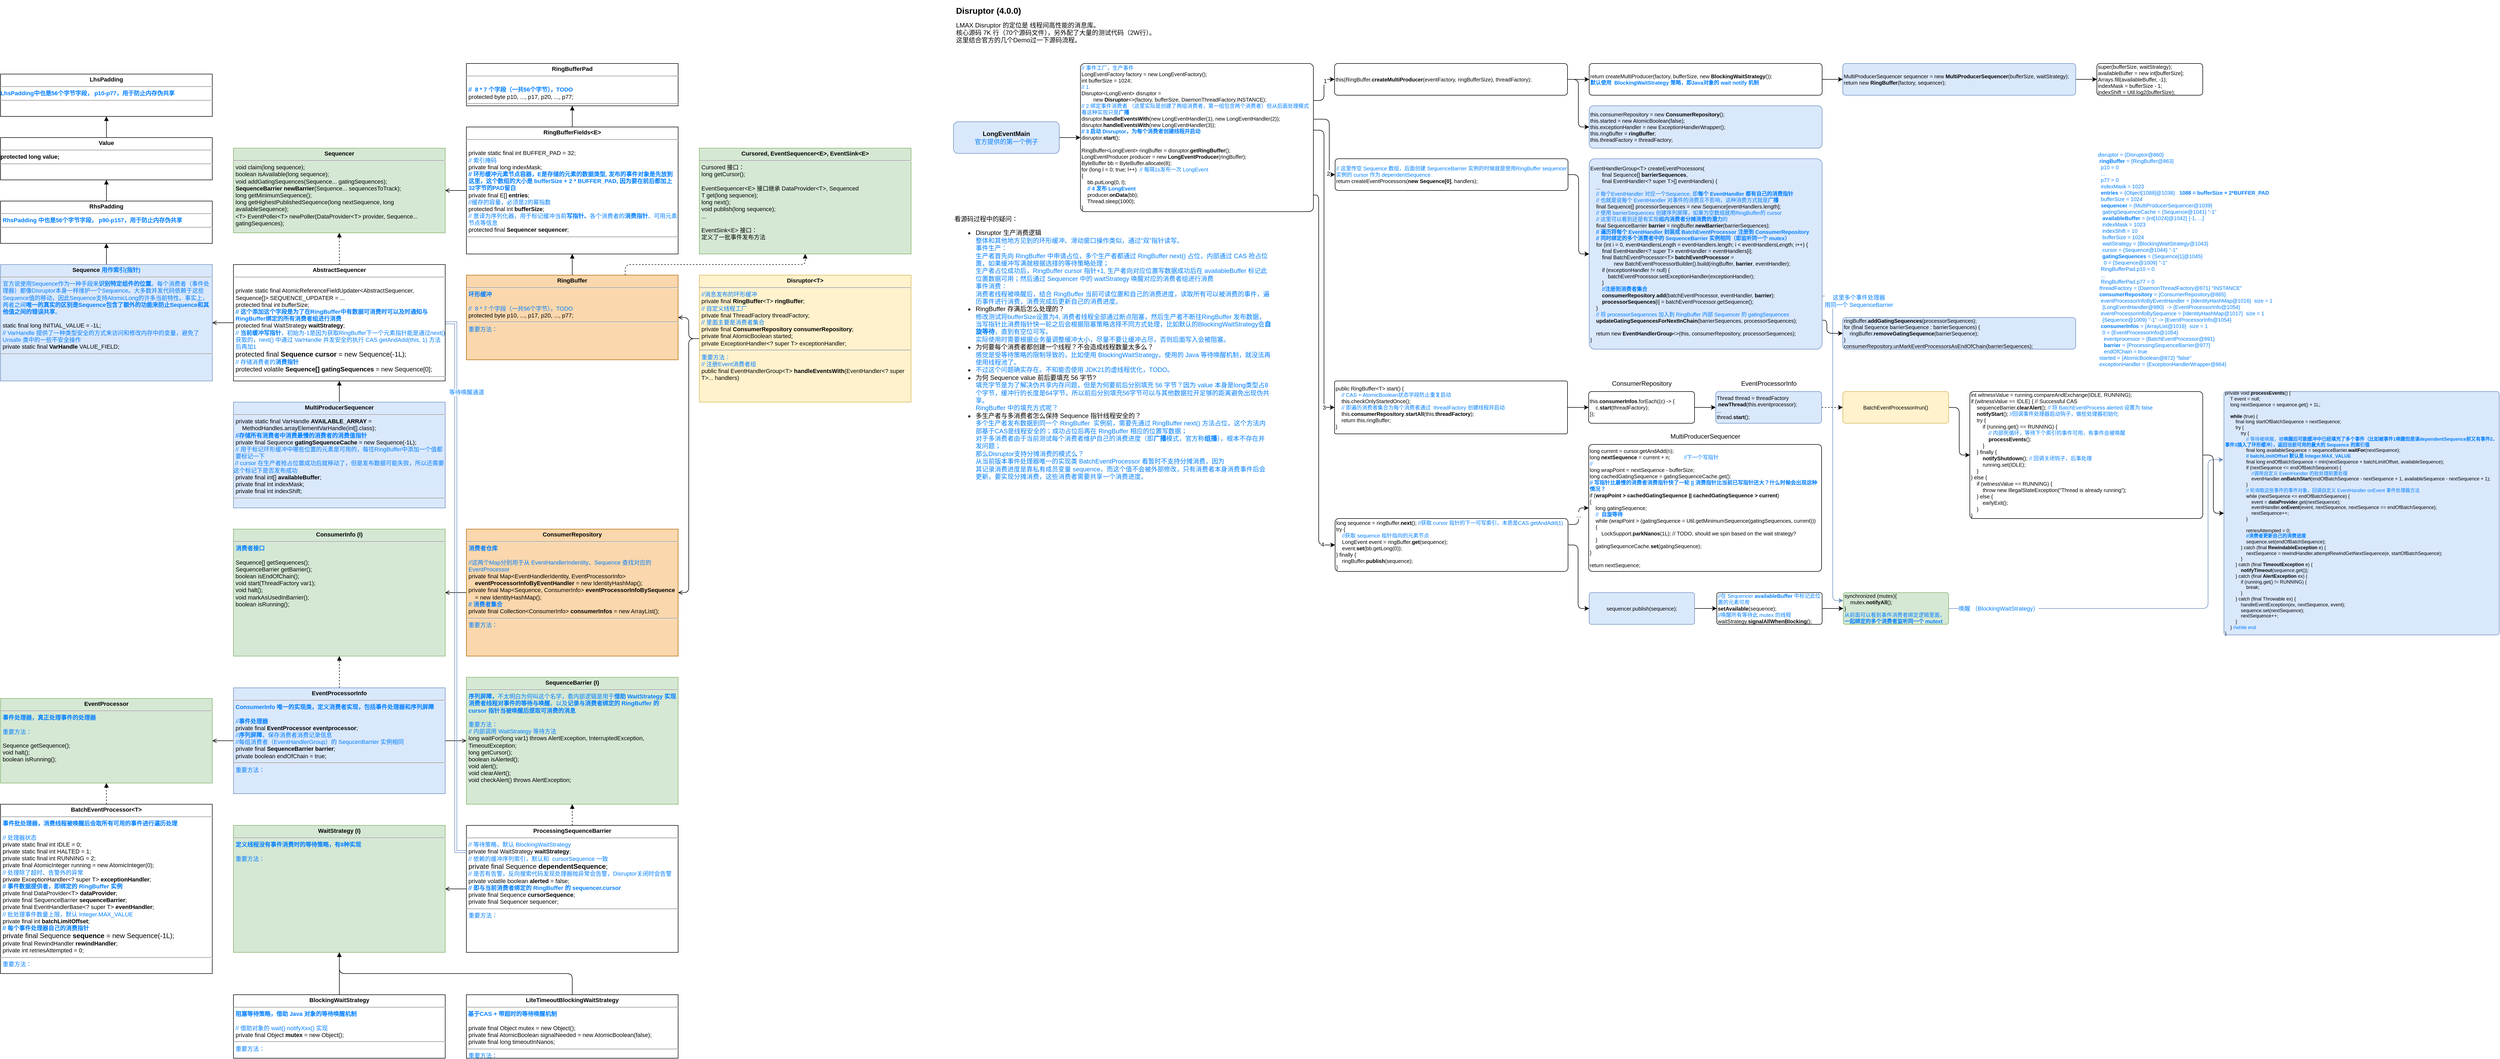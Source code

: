 <mxfile version="21.6.5" type="device">
  <diagram name="第 1 页" id="EZIj7stLJ7IglIkDNbZx">
    <mxGraphModel dx="3676" dy="733" grid="1" gridSize="10" guides="1" tooltips="1" connect="1" arrows="1" fold="1" page="1" pageScale="1" pageWidth="827" pageHeight="1169" math="0" shadow="0">
      <root>
        <mxCell id="0" />
        <mxCell id="1" parent="0" />
        <mxCell id="fhfUE1HdMHP-IcORmnVZ-1" value="&lt;h1 style=&quot;font-size: 16px;&quot;&gt;&lt;font style=&quot;font-size: 16px;&quot;&gt;Disruptor (4.0.0)&lt;/font&gt;&lt;/h1&gt;&lt;div style=&quot;&quot;&gt;&lt;font style=&quot;&quot;&gt;LMAX Disruptor 的定位是 线程间高性能的消息库。&lt;br&gt;&lt;/font&gt;&lt;/div&gt;&lt;div style=&quot;&quot;&gt;核心源码 7K 行（70个源码文件），另外配了大量的测试代码（2W行）。&lt;/div&gt;&lt;div style=&quot;&quot;&gt;这里结合官方的几个Demo过一下源码流程。&lt;/div&gt;" style="text;html=1;strokeColor=none;fillColor=none;spacing=5;spacingTop=-20;whiteSpace=wrap;overflow=hidden;rounded=0;" vertex="1" parent="1">
          <mxGeometry x="40" y="10" width="440" height="90" as="geometry" />
        </mxCell>
        <mxCell id="fhfUE1HdMHP-IcORmnVZ-4" value="" style="edgeStyle=orthogonalEdgeStyle;rounded=1;orthogonalLoop=1;jettySize=auto;html=1;" edge="1" parent="1" source="fhfUE1HdMHP-IcORmnVZ-2" target="fhfUE1HdMHP-IcORmnVZ-3">
          <mxGeometry relative="1" as="geometry" />
        </mxCell>
        <mxCell id="fhfUE1HdMHP-IcORmnVZ-2" value="&lt;b&gt;LongEventMain&lt;/b&gt;&lt;br&gt;&lt;font color=&quot;#007fff&quot;&gt;官方提供的第一个例子&lt;/font&gt;" style="rounded=1;whiteSpace=wrap;html=1;fillColor=#dae8fc;strokeColor=#6c8ebf;" vertex="1" parent="1">
          <mxGeometry x="40" y="230" width="200" height="60" as="geometry" />
        </mxCell>
        <mxCell id="fhfUE1HdMHP-IcORmnVZ-9" value="" style="edgeStyle=orthogonalEdgeStyle;rounded=1;orthogonalLoop=1;jettySize=auto;html=1;exitX=1;exitY=0.45;exitDx=0;exitDy=0;exitPerimeter=0;entryX=0;entryY=0.5;entryDx=0;entryDy=0;" edge="1" parent="1" source="fhfUE1HdMHP-IcORmnVZ-3" target="fhfUE1HdMHP-IcORmnVZ-8">
          <mxGeometry relative="1" as="geometry">
            <Array as="points">
              <mxPoint x="740" y="246" />
              <mxPoint x="740" y="770" />
            </Array>
          </mxGeometry>
        </mxCell>
        <mxCell id="fhfUE1HdMHP-IcORmnVZ-10" value="3" style="edgeLabel;html=1;align=center;verticalAlign=middle;resizable=0;points=[];" vertex="1" connectable="0" parent="fhfUE1HdMHP-IcORmnVZ-9">
          <mxGeometry x="0.442" y="-3" relative="1" as="geometry">
            <mxPoint x="3" y="137" as="offset" />
          </mxGeometry>
        </mxCell>
        <mxCell id="fhfUE1HdMHP-IcORmnVZ-31" style="edgeStyle=orthogonalEdgeStyle;rounded=1;orthogonalLoop=1;jettySize=auto;html=1;exitX=1;exitY=0.25;exitDx=0;exitDy=0;" edge="1" parent="1" source="fhfUE1HdMHP-IcORmnVZ-3" target="fhfUE1HdMHP-IcORmnVZ-32">
          <mxGeometry relative="1" as="geometry">
            <mxPoint x="750" y="160" as="targetPoint" />
          </mxGeometry>
        </mxCell>
        <mxCell id="fhfUE1HdMHP-IcORmnVZ-63" value="1" style="edgeLabel;html=1;align=center;verticalAlign=middle;resizable=0;points=[];" vertex="1" connectable="0" parent="fhfUE1HdMHP-IcORmnVZ-31">
          <mxGeometry x="0.555" y="-3" relative="1" as="geometry">
            <mxPoint as="offset" />
          </mxGeometry>
        </mxCell>
        <mxCell id="fhfUE1HdMHP-IcORmnVZ-60" style="edgeStyle=orthogonalEdgeStyle;rounded=1;orthogonalLoop=1;jettySize=auto;html=1;exitX=1.002;exitY=0.376;exitDx=0;exitDy=0;exitPerimeter=0;" edge="1" parent="1" source="fhfUE1HdMHP-IcORmnVZ-3" target="fhfUE1HdMHP-IcORmnVZ-59">
          <mxGeometry relative="1" as="geometry">
            <Array as="points">
              <mxPoint x="750" y="225" />
              <mxPoint x="750" y="330" />
            </Array>
          </mxGeometry>
        </mxCell>
        <mxCell id="fhfUE1HdMHP-IcORmnVZ-64" value="2" style="edgeLabel;html=1;align=center;verticalAlign=middle;resizable=0;points=[];" vertex="1" connectable="0" parent="fhfUE1HdMHP-IcORmnVZ-60">
          <mxGeometry x="0.825" y="-2" relative="1" as="geometry">
            <mxPoint as="offset" />
          </mxGeometry>
        </mxCell>
        <mxCell id="fhfUE1HdMHP-IcORmnVZ-67" style="edgeStyle=orthogonalEdgeStyle;rounded=1;orthogonalLoop=1;jettySize=auto;html=1;exitX=0.998;exitY=0.888;exitDx=0;exitDy=0;entryX=0;entryY=0.5;entryDx=0;entryDy=0;exitPerimeter=0;" edge="1" parent="1" source="fhfUE1HdMHP-IcORmnVZ-3" target="fhfUE1HdMHP-IcORmnVZ-66">
          <mxGeometry relative="1" as="geometry">
            <Array as="points">
              <mxPoint x="730" y="369" />
              <mxPoint x="730" y="1030" />
            </Array>
          </mxGeometry>
        </mxCell>
        <mxCell id="fhfUE1HdMHP-IcORmnVZ-70" value="4" style="edgeLabel;html=1;align=center;verticalAlign=middle;resizable=0;points=[];" vertex="1" connectable="0" parent="fhfUE1HdMHP-IcORmnVZ-67">
          <mxGeometry x="0.933" y="1" relative="1" as="geometry">
            <mxPoint as="offset" />
          </mxGeometry>
        </mxCell>
        <mxCell id="fhfUE1HdMHP-IcORmnVZ-3" value="&lt;div&gt;&lt;font color=&quot;#007fff&quot;&gt;// 事件工厂，生产事件&lt;/font&gt;&lt;/div&gt;&lt;div&gt;LongEventFactory factory = new LongEventFactory();&lt;/div&gt;&lt;div&gt;int bufferSize = 1024;&lt;/div&gt;&lt;div&gt;&lt;font color=&quot;#007fff&quot;&gt;// 1&amp;nbsp;&lt;/font&gt;&lt;/div&gt;&lt;div&gt;&lt;span style=&quot;background-color: initial;&quot;&gt;Disruptor&amp;lt;LongEvent&amp;gt; disruptor =&lt;/span&gt;&lt;br&gt;&lt;/div&gt;&lt;div&gt;&amp;nbsp; &amp;nbsp; &amp;nbsp; &amp;nbsp; new &lt;b&gt;Disruptor&lt;/b&gt;&amp;lt;&amp;gt;(factory, bufferSize, DaemonThreadFactory.INSTANCE);&lt;/div&gt;&lt;div&gt;&lt;font color=&quot;#007fff&quot;&gt;// 2 绑定事件消费者 （这里实际是创建了两组消费者，第一组包含两个消费者）但从后面处理模式看这种实现只是&lt;b&gt;广播&lt;/b&gt;&lt;/font&gt;&lt;/div&gt;&lt;div&gt;disruptor.&lt;b&gt;handleEventsWith&lt;/b&gt;(new LongEventHandler(1), new LongEventHandler(2));&lt;/div&gt;&lt;div&gt;disruptor.&lt;b&gt;handleEventsWith&lt;/b&gt;(new LongEventHandler(3));&lt;/div&gt;&lt;div&gt;&lt;b style=&quot;color: rgb(0, 127, 255); background-color: initial;&quot;&gt;// 3 启动 Disruptor，为每个消费者创建线程并启动&lt;/b&gt;&lt;br&gt;&lt;/div&gt;&lt;div&gt;disruptor.&lt;b&gt;start&lt;/b&gt;();&lt;/div&gt;&lt;div&gt;&lt;br&gt;&lt;/div&gt;&lt;div&gt;RingBuffer&amp;lt;LongEvent&amp;gt; ringBuffer = disruptor.&lt;b&gt;getRingBuffer&lt;/b&gt;();&lt;/div&gt;&lt;div&gt;LongEventProducer producer = new &lt;b&gt;LongEventProducer&lt;/b&gt;(ringBuffer);&lt;/div&gt;&lt;div&gt;ByteBuffer bb = ByteBuffer.allocate(8);&lt;/div&gt;&lt;div&gt;for (long l = 0; true; l++)&amp;nbsp; &lt;font color=&quot;#007fff&quot;&gt;// 每隔1s发布一次 LongEvent&lt;/font&gt;&lt;/div&gt;&lt;div&gt;{&lt;/div&gt;&lt;div&gt;&amp;nbsp; &amp;nbsp; bb.putLong(0, l);&lt;/div&gt;&lt;div&gt;&lt;font color=&quot;#007fff&quot;&gt;&lt;b&gt;&amp;nbsp; &amp;nbsp; // 4 发布 LongEvent&lt;/b&gt;&lt;/font&gt;&lt;/div&gt;&lt;div&gt;&amp;nbsp; &amp;nbsp; producer.&lt;b&gt;onData&lt;/b&gt;(bb);&lt;/div&gt;&lt;div&gt;&amp;nbsp; &amp;nbsp; Thread.sleep(1000);&lt;/div&gt;&lt;div&gt;}&lt;/div&gt;" style="rounded=1;whiteSpace=wrap;html=1;fontSize=10;align=left;arcSize=3;" vertex="1" parent="1">
          <mxGeometry x="280" y="120" width="440" height="280" as="geometry" />
        </mxCell>
        <mxCell id="fhfUE1HdMHP-IcORmnVZ-14" style="edgeStyle=orthogonalEdgeStyle;rounded=1;orthogonalLoop=1;jettySize=auto;html=1;exitX=0;exitY=0.5;exitDx=0;exitDy=0;entryX=1;entryY=0.5;entryDx=0;entryDy=0;endArrow=open;endFill=0;" edge="1" parent="1" source="fhfUE1HdMHP-IcORmnVZ-7" target="fhfUE1HdMHP-IcORmnVZ-13">
          <mxGeometry relative="1" as="geometry" />
        </mxCell>
        <mxCell id="fhfUE1HdMHP-IcORmnVZ-39" style="edgeStyle=orthogonalEdgeStyle;rounded=1;orthogonalLoop=1;jettySize=auto;html=1;exitX=0;exitY=0.5;exitDx=0;exitDy=0;entryX=1;entryY=0.5;entryDx=0;entryDy=0;endArrow=open;endFill=0;" edge="1" parent="1" source="fhfUE1HdMHP-IcORmnVZ-7" target="fhfUE1HdMHP-IcORmnVZ-38">
          <mxGeometry relative="1" as="geometry" />
        </mxCell>
        <mxCell id="fhfUE1HdMHP-IcORmnVZ-7" value="&lt;p style=&quot;margin: 4px 0px 0px; text-align: center; font-size: 11px;&quot;&gt;&lt;b style=&quot;font-size: 11px;&quot;&gt;Disruptor&amp;lt;T&amp;gt;&lt;/b&gt;&lt;br style=&quot;font-size: 11px;&quot;&gt;&lt;/p&gt;&lt;hr style=&quot;font-size: 11px;&quot;&gt;&lt;p style=&quot;margin: 0px 0px 0px 4px; font-size: 11px;&quot;&gt;&lt;font color=&quot;#007fff&quot;&gt;//消息发布的环形缓冲&lt;/font&gt;&lt;/p&gt;&lt;p style=&quot;margin: 0px 0px 0px 4px; font-size: 11px;&quot;&gt;private final &lt;b&gt;RingBuffer&lt;/b&gt;&amp;lt;T&amp;gt; &lt;b&gt;ringBuffer&lt;/b&gt;;&lt;/p&gt;&lt;p style=&quot;margin: 0px 0px 0px 4px; font-size: 11px;&quot;&gt;&lt;font color=&quot;#007fff&quot;&gt;// 自定义线程工厂&lt;/font&gt;&lt;/p&gt;&lt;p style=&quot;margin: 0px 0px 0px 4px; font-size: 11px;&quot;&gt;private final ThreadFactory threadFactory;&lt;/p&gt;&lt;p style=&quot;margin: 0px 0px 0px 4px; font-size: 11px;&quot;&gt;&lt;font color=&quot;#007fff&quot;&gt;// 里面主要是消费者集合&lt;/font&gt;&lt;/p&gt;&lt;p style=&quot;margin: 0px 0px 0px 4px; font-size: 11px;&quot;&gt;private final &lt;b&gt;ConsumerRepository&lt;/b&gt; &lt;b&gt;consumerRepository&lt;/b&gt;;&lt;/p&gt;&lt;p style=&quot;margin: 0px 0px 0px 4px; font-size: 11px;&quot;&gt;private final AtomicBoolean started;&lt;/p&gt;&lt;p style=&quot;margin: 0px 0px 0px 4px; font-size: 11px;&quot;&gt;private ExceptionHandler&amp;lt;? super T&amp;gt; exceptionHandler;&lt;/p&gt;&lt;hr style=&quot;font-size: 11px;&quot;&gt;&lt;p style=&quot;margin: 0px 0px 0px 4px; font-size: 11px;&quot;&gt;&lt;font color=&quot;#007fff&quot; style=&quot;font-size: 11px;&quot;&gt;重要方法：&lt;/font&gt;&lt;/p&gt;&lt;p style=&quot;margin: 0px 0px 0px 4px; font-size: 11px;&quot;&gt;&lt;font color=&quot;#007fff&quot; style=&quot;font-size: 11px;&quot;&gt;// 注册Event消费者组&lt;/font&gt;&lt;/p&gt;&lt;p style=&quot;margin: 0px 0px 0px 4px;&quot;&gt;public final EventHandlerGroup&amp;lt;T&amp;gt; &lt;b&gt;handleEventsWith&lt;/b&gt;(EventHandler&amp;lt;? super T&amp;gt;... handlers)&lt;br&gt;&lt;/p&gt;" style="verticalAlign=top;align=left;overflow=fill;fontSize=11;fontFamily=Helvetica;html=1;whiteSpace=wrap;fillColor=#fff2cc;strokeColor=#d6b656;" vertex="1" parent="1">
          <mxGeometry x="-440" y="520" width="400" height="240" as="geometry" />
        </mxCell>
        <mxCell id="fhfUE1HdMHP-IcORmnVZ-12" value="" style="edgeStyle=orthogonalEdgeStyle;rounded=1;orthogonalLoop=1;jettySize=auto;html=1;" edge="1" parent="1" source="fhfUE1HdMHP-IcORmnVZ-8" target="fhfUE1HdMHP-IcORmnVZ-11">
          <mxGeometry relative="1" as="geometry" />
        </mxCell>
        <mxCell id="fhfUE1HdMHP-IcORmnVZ-8" value="&lt;div&gt;public RingBuffer&amp;lt;T&amp;gt; start() {&lt;/div&gt;&lt;div&gt;&lt;font color=&quot;#007fff&quot;&gt;&amp;nbsp; &amp;nbsp; // CAS + AtomicBoolean&lt;/font&gt;&lt;font color=&quot;#007fff&quot;&gt;状态字段防止重复启动&lt;/font&gt;&lt;/div&gt;&lt;div&gt;&amp;nbsp; &amp;nbsp; this.checkOnlyStartedOnce();&lt;/div&gt;&lt;div&gt;&lt;font color=&quot;#007fff&quot;&gt;&amp;nbsp; &amp;nbsp; // 即遍历消费者集合为每个消费者通过&amp;nbsp; threadFactory 创建线程并启动&lt;/font&gt;&lt;/div&gt;&lt;div&gt;&amp;nbsp; &amp;nbsp; this.&lt;b&gt;consumerRepository&lt;/b&gt;.&lt;b&gt;startAll&lt;/b&gt;(&lt;span style=&quot;background-color: initial;&quot;&gt;this.&lt;/span&gt;&lt;b style=&quot;background-color: initial;&quot;&gt;threadFactory&lt;/b&gt;&lt;span style=&quot;background-color: initial;&quot;&gt;);&lt;/span&gt;&lt;/div&gt;&lt;div&gt;&amp;nbsp; &amp;nbsp; return this.ringBuffer;&lt;/div&gt;&lt;div&gt;}&lt;/div&gt;" style="rounded=1;whiteSpace=wrap;html=1;fontSize=10;align=left;arcSize=3;" vertex="1" parent="1">
          <mxGeometry x="760" y="720" width="440" height="100" as="geometry" />
        </mxCell>
        <mxCell id="fhfUE1HdMHP-IcORmnVZ-28" value="" style="edgeStyle=orthogonalEdgeStyle;rounded=1;orthogonalLoop=1;jettySize=auto;html=1;" edge="1" parent="1" source="fhfUE1HdMHP-IcORmnVZ-11" target="fhfUE1HdMHP-IcORmnVZ-27">
          <mxGeometry relative="1" as="geometry" />
        </mxCell>
        <mxCell id="fhfUE1HdMHP-IcORmnVZ-11" value="&lt;div&gt;this.&lt;b&gt;consumerInfos&lt;/b&gt;.forEach((c) -&amp;gt; {&lt;/div&gt;&lt;div&gt;&amp;nbsp; &amp;nbsp; c.&lt;b&gt;start&lt;/b&gt;(threadFactory);&lt;/div&gt;&lt;div&gt;});&lt;/div&gt;" style="rounded=1;whiteSpace=wrap;html=1;fontSize=10;align=left;arcSize=9;" vertex="1" parent="1">
          <mxGeometry x="1240" y="740" width="200" height="60" as="geometry" />
        </mxCell>
        <mxCell id="fhfUE1HdMHP-IcORmnVZ-17" style="edgeStyle=orthogonalEdgeStyle;rounded=1;orthogonalLoop=1;jettySize=auto;html=1;exitX=0;exitY=0.5;exitDx=0;exitDy=0;entryX=1;entryY=0.5;entryDx=0;entryDy=0;endArrow=open;endFill=0;" edge="1" parent="1" source="fhfUE1HdMHP-IcORmnVZ-13" target="fhfUE1HdMHP-IcORmnVZ-16">
          <mxGeometry relative="1" as="geometry" />
        </mxCell>
        <mxCell id="fhfUE1HdMHP-IcORmnVZ-13" value="&lt;p style=&quot;margin: 4px 0px 0px; text-align: center;&quot;&gt;&lt;b&gt;ConsumerRepository&lt;/b&gt;&lt;br style=&quot;font-size: 11px;&quot;&gt;&lt;/p&gt;&lt;hr style=&quot;font-size: 11px;&quot;&gt;&lt;p style=&quot;margin: 0px 0px 0px 4px; font-size: 11px;&quot;&gt;&lt;b&gt;&lt;font color=&quot;#007fff&quot;&gt;消费者仓库&lt;/font&gt;&lt;/b&gt;&lt;/p&gt;&lt;p style=&quot;margin: 0px 0px 0px 4px; font-size: 11px;&quot;&gt;&lt;b&gt;&lt;font color=&quot;#007fff&quot;&gt;&lt;br&gt;&lt;/font&gt;&lt;/b&gt;&lt;/p&gt;&lt;p style=&quot;margin: 0px 0px 0px 4px; font-size: 11px;&quot;&gt;&lt;font color=&quot;#007fff&quot;&gt;//这两个Map分别用于从 EventHandlerIndentity、Sequence 查找对应的EventProcessor&lt;/font&gt;&lt;/p&gt;&lt;p style=&quot;margin: 0px 0px 0px 4px;&quot;&gt;private final Map&amp;lt;EventHandlerIdentity, EventProcessorInfo&amp;gt; &lt;br&gt;&lt;b&gt;&amp;nbsp; &amp;nbsp; eventProcessorInfoByEventHandler&lt;/b&gt; = new IdentityHashMap();&lt;/p&gt;&lt;p style=&quot;margin: 0px 0px 0px 4px;&quot;&gt;private final Map&amp;lt;Sequence, ConsumerInfo&amp;gt; &lt;b&gt;eventProcessorInfoBySequence&lt;/b&gt;&amp;nbsp; &lt;br&gt;&amp;nbsp; &amp;nbsp; = new IdentityHashMap();&lt;/p&gt;&lt;p style=&quot;margin: 0px 0px 0px 4px;&quot;&gt;&lt;font color=&quot;#007fff&quot;&gt;&lt;b&gt;// 消费者集合&lt;/b&gt;&lt;/font&gt;&lt;/p&gt;&lt;p style=&quot;margin: 0px 0px 0px 4px;&quot;&gt;private final Collection&amp;lt;ConsumerInfo&amp;gt; &lt;b&gt;consumerInfos&lt;/b&gt; = new ArrayList();&lt;/p&gt;&lt;hr style=&quot;font-size: 11px;&quot;&gt;&lt;p style=&quot;margin: 0px 0px 0px 4px; font-size: 11px;&quot;&gt;&lt;font color=&quot;#007fff&quot; style=&quot;font-size: 11px;&quot;&gt;重要方法：&lt;/font&gt;&lt;/p&gt;&lt;p style=&quot;margin: 0px 0px 0px 4px; font-size: 11px;&quot;&gt;&lt;br&gt;&lt;/p&gt;" style="verticalAlign=top;align=left;overflow=fill;fontSize=11;fontFamily=Helvetica;html=1;whiteSpace=wrap;fillColor=#fad7ac;strokeColor=#b46504;" vertex="1" parent="1">
          <mxGeometry x="-880" y="1000" width="400" height="240" as="geometry" />
        </mxCell>
        <mxCell id="fhfUE1HdMHP-IcORmnVZ-15" value="ConsumerRepository" style="text;html=1;align=center;verticalAlign=middle;resizable=0;points=[];autosize=1;strokeColor=none;fillColor=none;" vertex="1" parent="1">
          <mxGeometry x="1270" y="710" width="140" height="30" as="geometry" />
        </mxCell>
        <mxCell id="fhfUE1HdMHP-IcORmnVZ-16" value="&lt;p style=&quot;margin: 4px 0px 0px; text-align: center;&quot;&gt;&lt;b&gt;ConsumerInfo (I)&lt;/b&gt;&lt;br style=&quot;font-size: 11px;&quot;&gt;&lt;/p&gt;&lt;hr style=&quot;font-size: 11px;&quot;&gt;&lt;p style=&quot;margin: 0px 0px 0px 4px; font-size: 11px;&quot;&gt;&lt;font color=&quot;#007fff&quot;&gt;&lt;b&gt;消费者接口&lt;/b&gt;&lt;/font&gt;&lt;/p&gt;&lt;p style=&quot;margin: 0px 0px 0px 4px; font-size: 11px;&quot;&gt;&lt;font color=&quot;#007fff&quot;&gt;&lt;br&gt;&lt;/font&gt;&lt;/p&gt;&lt;p style=&quot;margin: 0px 0px 0px 4px;&quot;&gt;Sequence[] getSequences();&lt;/p&gt;&lt;p style=&quot;margin: 0px 0px 0px 4px;&quot;&gt;SequenceBarrier getBarrier();&lt;/p&gt;&lt;p style=&quot;margin: 0px 0px 0px 4px;&quot;&gt;boolean isEndOfChain();&lt;/p&gt;&lt;p style=&quot;margin: 0px 0px 0px 4px;&quot;&gt;void start(ThreadFactory var1);&lt;/p&gt;&lt;p style=&quot;margin: 0px 0px 0px 4px;&quot;&gt;void halt();&lt;/p&gt;&lt;p style=&quot;margin: 0px 0px 0px 4px;&quot;&gt;void markAsUsedInBarrier();&lt;/p&gt;&lt;p style=&quot;margin: 0px 0px 0px 4px;&quot;&gt;boolean isRunning();&lt;/p&gt;&lt;p style=&quot;margin: 0px 0px 0px 4px; font-size: 11px;&quot;&gt;&lt;br&gt;&lt;/p&gt;" style="verticalAlign=top;align=left;overflow=fill;fontSize=11;fontFamily=Helvetica;html=1;whiteSpace=wrap;fillColor=#d5e8d4;strokeColor=#82b366;" vertex="1" parent="1">
          <mxGeometry x="-1320" y="1000" width="400" height="240" as="geometry" />
        </mxCell>
        <mxCell id="fhfUE1HdMHP-IcORmnVZ-19" style="edgeStyle=orthogonalEdgeStyle;rounded=1;orthogonalLoop=1;jettySize=auto;html=1;exitX=0.5;exitY=0;exitDx=0;exitDy=0;entryX=0.5;entryY=1;entryDx=0;entryDy=0;endArrow=block;endFill=1;dashed=1;" edge="1" parent="1" source="fhfUE1HdMHP-IcORmnVZ-18" target="fhfUE1HdMHP-IcORmnVZ-16">
          <mxGeometry relative="1" as="geometry" />
        </mxCell>
        <mxCell id="fhfUE1HdMHP-IcORmnVZ-21" style="edgeStyle=orthogonalEdgeStyle;rounded=1;orthogonalLoop=1;jettySize=auto;html=1;exitX=0;exitY=0.5;exitDx=0;exitDy=0;endArrow=open;endFill=0;" edge="1" parent="1" source="fhfUE1HdMHP-IcORmnVZ-18" target="fhfUE1HdMHP-IcORmnVZ-20">
          <mxGeometry relative="1" as="geometry" />
        </mxCell>
        <mxCell id="fhfUE1HdMHP-IcORmnVZ-26" style="edgeStyle=orthogonalEdgeStyle;rounded=1;orthogonalLoop=1;jettySize=auto;html=1;exitX=1;exitY=0.5;exitDx=0;exitDy=0;endArrow=open;endFill=0;" edge="1" parent="1" source="fhfUE1HdMHP-IcORmnVZ-18" target="fhfUE1HdMHP-IcORmnVZ-22">
          <mxGeometry relative="1" as="geometry" />
        </mxCell>
        <mxCell id="fhfUE1HdMHP-IcORmnVZ-18" value="&lt;p style=&quot;margin: 4px 0px 0px; text-align: center;&quot;&gt;&lt;b&gt;EventProcessorInfo&lt;/b&gt;&lt;br style=&quot;font-size: 11px;&quot;&gt;&lt;/p&gt;&lt;hr style=&quot;font-size: 11px;&quot;&gt;&lt;p style=&quot;margin: 0px 0px 0px 4px; font-size: 11px;&quot;&gt;&lt;font color=&quot;#007fff&quot;&gt;&lt;b&gt;ConsumerInfo 唯一的实现类，定义消费者实现，包括事件处理器和序列屏障&lt;/b&gt;&lt;/font&gt;&lt;/p&gt;&lt;p style=&quot;margin: 0px 0px 0px 4px; font-size: 11px;&quot;&gt;&lt;font color=&quot;#007fff&quot;&gt;&lt;br&gt;&lt;/font&gt;&lt;/p&gt;&lt;p style=&quot;margin: 0px 0px 0px 4px; font-size: 11px;&quot;&gt;&lt;font color=&quot;#007fff&quot;&gt;//&lt;b&gt;事件处理器&lt;/b&gt;&lt;/font&gt;&lt;/p&gt;&lt;p style=&quot;margin: 0px 0px 0px 4px;&quot;&gt;private final &lt;b&gt;EventProcessor&lt;/b&gt; &lt;b&gt;eventprocessor&lt;/b&gt;;&lt;/p&gt;&lt;p style=&quot;margin: 0px 0px 0px 4px;&quot;&gt;&lt;font color=&quot;#007fff&quot;&gt;//&lt;b&gt;序列屏障&lt;/b&gt;，保存消费者消费记录信息&amp;nbsp;&lt;/font&gt;&lt;/p&gt;&lt;p style=&quot;margin: 0px 0px 0px 4px;&quot;&gt;&lt;font color=&quot;#007fff&quot;&gt;//每组消费者（EventHandlerGroup）的 SequcenBarrier 实例相同&lt;/font&gt;&lt;/p&gt;&lt;p style=&quot;margin: 0px 0px 0px 4px;&quot;&gt;private final &lt;b&gt;SequenceBarrier&lt;/b&gt; &lt;b&gt;barrier&lt;/b&gt;;&lt;/p&gt;&lt;p style=&quot;margin: 0px 0px 0px 4px;&quot;&gt;private boolean endOfChain = true;&lt;/p&gt;&lt;hr style=&quot;font-size: 11px;&quot;&gt;&lt;p style=&quot;margin: 0px 0px 0px 4px; font-size: 11px;&quot;&gt;&lt;font color=&quot;#007fff&quot; style=&quot;font-size: 11px;&quot;&gt;重要方法：&lt;/font&gt;&lt;/p&gt;&lt;p style=&quot;margin: 0px 0px 0px 4px; font-size: 11px;&quot;&gt;&lt;br&gt;&lt;/p&gt;" style="verticalAlign=top;align=left;overflow=fill;fontSize=11;fontFamily=Helvetica;html=1;whiteSpace=wrap;fillColor=#dae8fc;strokeColor=#6c8ebf;" vertex="1" parent="1">
          <mxGeometry x="-1320" y="1300" width="400" height="200" as="geometry" />
        </mxCell>
        <mxCell id="fhfUE1HdMHP-IcORmnVZ-20" value="&lt;p style=&quot;margin: 4px 0px 0px; text-align: center;&quot;&gt;&lt;b&gt;EventProcessor&lt;/b&gt;&lt;br style=&quot;font-size: 11px;&quot;&gt;&lt;/p&gt;&lt;hr style=&quot;font-size: 11px;&quot;&gt;&lt;p style=&quot;margin: 0px 0px 0px 4px; font-size: 11px;&quot;&gt;&lt;span style=&quot;color: rgb(0, 127, 255); background-color: initial;&quot;&gt;&lt;b&gt;事件处理器，真正处理事件的处理器&lt;/b&gt;&lt;/span&gt;&lt;/p&gt;&lt;p style=&quot;margin: 0px 0px 0px 4px; font-size: 11px;&quot;&gt;&lt;span style=&quot;color: rgb(0, 127, 255); background-color: initial;&quot;&gt;&lt;br&gt;&lt;/span&gt;&lt;/p&gt;&lt;p style=&quot;margin: 0px 0px 0px 4px; font-size: 11px;&quot;&gt;&lt;span style=&quot;color: rgb(0, 127, 255); background-color: initial;&quot;&gt;重要方法：&lt;/span&gt;&lt;br&gt;&lt;/p&gt;&lt;p style=&quot;margin: 0px 0px 0px 4px; font-size: 11px;&quot;&gt;&lt;br&gt;&lt;/p&gt;&lt;p style=&quot;margin: 0px 0px 0px 4px;&quot;&gt;Sequence getSequence();&lt;/p&gt;&lt;p style=&quot;margin: 0px 0px 0px 4px;&quot;&gt;void halt();&lt;/p&gt;&lt;p style=&quot;margin: 0px 0px 0px 4px;&quot;&gt;boolean isRunning();&lt;/p&gt;" style="verticalAlign=top;align=left;overflow=fill;fontSize=11;fontFamily=Helvetica;html=1;whiteSpace=wrap;fillColor=#d5e8d4;strokeColor=#82b366;" vertex="1" parent="1">
          <mxGeometry x="-1760" y="1320" width="400" height="160" as="geometry" />
        </mxCell>
        <mxCell id="fhfUE1HdMHP-IcORmnVZ-22" value="&lt;p style=&quot;margin: 4px 0px 0px; text-align: center;&quot;&gt;&lt;b&gt;SequenceBarrier (I)&lt;/b&gt;&lt;br style=&quot;font-size: 11px;&quot;&gt;&lt;/p&gt;&lt;hr style=&quot;font-size: 11px;&quot;&gt;&lt;p style=&quot;margin: 0px 0px 0px 4px; font-size: 11px;&quot;&gt;&lt;/p&gt;&lt;p style=&quot;margin: 0px 0px 0px 4px; font-size: 11px;&quot;&gt;&lt;font style=&quot;&quot; color=&quot;#007fff&quot;&gt;&lt;b&gt;序列屏障，&lt;/b&gt;不太明白为何叫这个名字，看内部逻辑是用于&lt;b&gt;借助 WaitStrategy 实现消费者线程对事件的等待与唤醒&lt;/b&gt;，以及&lt;b&gt;记录与消费者绑定的 RingBuffer 的 cursor 指针当被唤醒后提取可消费的消息&lt;/b&gt;&lt;/font&gt;&lt;/p&gt;&lt;p style=&quot;margin: 0px 0px 0px 4px; font-size: 11px;&quot;&gt;&lt;font color=&quot;#007fff&quot; style=&quot;font-size: 11px;&quot;&gt;&lt;br&gt;&lt;/font&gt;&lt;/p&gt;&lt;p style=&quot;margin: 0px 0px 0px 4px; font-size: 11px;&quot;&gt;&lt;font color=&quot;#007fff&quot; style=&quot;font-size: 11px;&quot;&gt;重要方法：&lt;/font&gt;&lt;/p&gt;&lt;p style=&quot;margin: 0px 0px 0px 4px;&quot;&gt;&lt;font color=&quot;#007fff&quot;&gt;// 内部调用 WaitStrategy 等待方法&lt;/font&gt;&lt;/p&gt;&lt;p style=&quot;margin: 0px 0px 0px 4px;&quot;&gt;long waitFor(long var1) throws AlertException, InterruptedException, TimeoutException;&lt;/p&gt;&lt;p style=&quot;margin: 0px 0px 0px 4px;&quot;&gt;long getCursor();&lt;/p&gt;&lt;p style=&quot;margin: 0px 0px 0px 4px;&quot;&gt;boolean isAlerted();&lt;/p&gt;&lt;p style=&quot;margin: 0px 0px 0px 4px;&quot;&gt;void alert();&lt;/p&gt;&lt;p style=&quot;margin: 0px 0px 0px 4px;&quot;&gt;void clearAlert();&lt;/p&gt;&lt;p style=&quot;margin: 0px 0px 0px 4px;&quot;&gt;void checkAlert() throws AlertException;&lt;/p&gt;" style="verticalAlign=top;align=left;overflow=fill;fontSize=11;fontFamily=Helvetica;html=1;whiteSpace=wrap;fillColor=#d5e8d4;strokeColor=#82b366;" vertex="1" parent="1">
          <mxGeometry x="-880" y="1280" width="400" height="240" as="geometry" />
        </mxCell>
        <mxCell id="fhfUE1HdMHP-IcORmnVZ-25" style="edgeStyle=orthogonalEdgeStyle;rounded=1;orthogonalLoop=1;jettySize=auto;html=1;exitX=0.5;exitY=0;exitDx=0;exitDy=0;endArrow=block;endFill=1;dashed=1;" edge="1" parent="1" source="fhfUE1HdMHP-IcORmnVZ-23" target="fhfUE1HdMHP-IcORmnVZ-20">
          <mxGeometry relative="1" as="geometry" />
        </mxCell>
        <mxCell id="fhfUE1HdMHP-IcORmnVZ-23" value="&lt;p style=&quot;margin: 4px 0px 0px; text-align: center;&quot;&gt;&lt;b&gt;BatchEventProcessor&amp;lt;T&amp;gt;&lt;/b&gt;&lt;br style=&quot;font-size: 11px;&quot;&gt;&lt;/p&gt;&lt;hr style=&quot;font-size: 11px;&quot;&gt;&lt;p style=&quot;margin: 0px 0px 0px 4px; font-size: 11px;&quot;&gt;&lt;b&gt;&lt;font color=&quot;#007fff&quot;&gt;事件批处理器，消费线程被唤醒后会取所有可用的事件进行遍历处理&lt;/font&gt;&lt;/b&gt;&lt;/p&gt;&lt;p style=&quot;margin: 0px 0px 0px 4px; font-size: 11px;&quot;&gt;&lt;br&gt;&lt;/p&gt;&lt;p style=&quot;margin: 0px 0px 0px 4px; font-size: 11px;&quot;&gt;&lt;font color=&quot;#007fff&quot;&gt;// 处理器状态&lt;/font&gt;&lt;/p&gt;&lt;p style=&quot;margin: 0px 0px 0px 4px;&quot;&gt;private static final int IDLE = 0;&lt;/p&gt;&lt;p style=&quot;margin: 0px 0px 0px 4px;&quot;&gt;private static final int HALTED = 1;&lt;/p&gt;&lt;p style=&quot;margin: 0px 0px 0px 4px;&quot;&gt;private static final int RUNNING = 2;&lt;/p&gt;&lt;p style=&quot;margin: 0px 0px 0px 4px;&quot;&gt;private final AtomicInteger running = new AtomicInteger(0);&lt;/p&gt;&lt;p style=&quot;margin: 0px 0px 0px 4px;&quot;&gt;&lt;font color=&quot;#007fff&quot;&gt;// 处理除了超时、告警外的异常&lt;/font&gt;&lt;/p&gt;&lt;p style=&quot;margin: 0px 0px 0px 4px;&quot;&gt;private ExceptionHandler&amp;lt;? super T&amp;gt; &lt;b&gt;exceptionHandler&lt;/b&gt;;&lt;/p&gt;&lt;p style=&quot;margin: 0px 0px 0px 4px;&quot;&gt;&lt;font color=&quot;#007fff&quot;&gt;&lt;b&gt;// 事件数据提供者，即绑定的 RingBuffer 实例&lt;/b&gt;&lt;/font&gt;&lt;/p&gt;&lt;p style=&quot;margin: 0px 0px 0px 4px;&quot;&gt;private final DataProvider&amp;lt;T&amp;gt; &lt;b&gt;dataProvider&lt;/b&gt;;&lt;/p&gt;&lt;p style=&quot;margin: 0px 0px 0px 4px;&quot;&gt;private final SequenceBarrier &lt;b&gt;sequenceBarrier&lt;/b&gt;;&lt;/p&gt;&lt;p style=&quot;margin: 0px 0px 0px 4px;&quot;&gt;private final EventHandlerBase&amp;lt;? super T&amp;gt; &lt;b&gt;eventHandler&lt;/b&gt;;&lt;/p&gt;&lt;p style=&quot;margin: 0px 0px 0px 4px;&quot;&gt;&lt;font color=&quot;#007fff&quot;&gt;// 批处理事件数量上限，默认 Integer.MAX_VALUE&lt;/font&gt;&lt;/p&gt;&lt;p style=&quot;margin: 0px 0px 0px 4px;&quot;&gt;private final int &lt;b&gt;batchLimitOffset&lt;/b&gt;;&lt;/p&gt;&lt;p style=&quot;margin: 0px 0px 0px 4px;&quot;&gt;&lt;font color=&quot;#007fff&quot;&gt;&lt;b&gt;// 每个事件处理器自己的消费指针&lt;/b&gt;&lt;/font&gt;&lt;/p&gt;&lt;p style=&quot;margin: 0px 0px 0px 4px; font-size: 13px;&quot;&gt;&lt;font style=&quot;font-size: 13px;&quot;&gt;private final Sequence &lt;b style=&quot;&quot;&gt;sequence&lt;/b&gt; = new Sequence(-1L);&lt;/font&gt;&lt;/p&gt;&lt;p style=&quot;margin: 0px 0px 0px 4px;&quot;&gt;&lt;font style=&quot;font-size: 11px;&quot;&gt;private final RewindHandler &lt;b style=&quot;&quot;&gt;rewindHandler&lt;/b&gt;;&lt;/font&gt;&lt;/p&gt;&lt;p style=&quot;margin: 0px 0px 0px 4px;&quot;&gt;private int retriesAttempted = 0;&lt;/p&gt;&lt;hr style=&quot;font-size: 11px;&quot;&gt;&lt;p style=&quot;margin: 0px 0px 0px 4px; font-size: 11px;&quot;&gt;&lt;font color=&quot;#007fff&quot; style=&quot;font-size: 11px;&quot;&gt;重要方法：&lt;/font&gt;&lt;/p&gt;&lt;p style=&quot;margin: 0px 0px 0px 4px; font-size: 11px;&quot;&gt;&lt;br&gt;&lt;/p&gt;" style="verticalAlign=top;align=left;overflow=fill;fontSize=11;fontFamily=Helvetica;html=1;whiteSpace=wrap;" vertex="1" parent="1">
          <mxGeometry x="-1760" y="1520" width="400" height="320" as="geometry" />
        </mxCell>
        <mxCell id="fhfUE1HdMHP-IcORmnVZ-84" value="" style="edgeStyle=orthogonalEdgeStyle;rounded=1;orthogonalLoop=1;jettySize=auto;html=1;dashed=1;" edge="1" parent="1" source="fhfUE1HdMHP-IcORmnVZ-27" target="fhfUE1HdMHP-IcORmnVZ-83">
          <mxGeometry relative="1" as="geometry" />
        </mxCell>
        <mxCell id="fhfUE1HdMHP-IcORmnVZ-27" value="Thread thread = threadFactory&lt;br&gt;.&lt;b&gt;newThread&lt;/b&gt;(this.eventprocessor);&lt;br&gt;...&lt;br&gt;thread.&lt;b&gt;start&lt;/b&gt;();" style="rounded=1;whiteSpace=wrap;html=1;fontSize=10;align=left;arcSize=9;fillColor=#dae8fc;strokeColor=#6c8ebf;" vertex="1" parent="1">
          <mxGeometry x="1480" y="740" width="200" height="60" as="geometry" />
        </mxCell>
        <mxCell id="fhfUE1HdMHP-IcORmnVZ-29" value="EventProcessorInfo" style="text;html=1;align=center;verticalAlign=middle;resizable=0;points=[];autosize=1;strokeColor=none;fillColor=none;" vertex="1" parent="1">
          <mxGeometry x="1515" y="710" width="130" height="30" as="geometry" />
        </mxCell>
        <mxCell id="fhfUE1HdMHP-IcORmnVZ-95" value="" style="edgeStyle=orthogonalEdgeStyle;rounded=1;orthogonalLoop=1;jettySize=auto;html=1;" edge="1" parent="1" source="fhfUE1HdMHP-IcORmnVZ-30" target="fhfUE1HdMHP-IcORmnVZ-94">
          <mxGeometry relative="1" as="geometry" />
        </mxCell>
        <mxCell id="fhfUE1HdMHP-IcORmnVZ-30" value="MultiProducerSequencer sequencer = new &lt;b&gt;MultiProducerSequencer&lt;/b&gt;(bufferSize, waitStrategy);&lt;br&gt;return new &lt;b&gt;RingBuffer&lt;/b&gt;(factory, sequencer);" style="rounded=1;whiteSpace=wrap;html=1;fontSize=10;align=left;arcSize=10;fillColor=#dae8fc;strokeColor=#6c8ebf;" vertex="1" parent="1">
          <mxGeometry x="1720" y="120" width="440" height="60" as="geometry" />
        </mxCell>
        <mxCell id="fhfUE1HdMHP-IcORmnVZ-33" style="edgeStyle=orthogonalEdgeStyle;rounded=1;orthogonalLoop=1;jettySize=auto;html=1;exitX=1;exitY=0.5;exitDx=0;exitDy=0;entryX=0;entryY=0.5;entryDx=0;entryDy=0;" edge="1" parent="1" source="fhfUE1HdMHP-IcORmnVZ-80" target="fhfUE1HdMHP-IcORmnVZ-30">
          <mxGeometry relative="1" as="geometry" />
        </mxCell>
        <mxCell id="fhfUE1HdMHP-IcORmnVZ-35" style="edgeStyle=orthogonalEdgeStyle;rounded=1;orthogonalLoop=1;jettySize=auto;html=1;exitX=1;exitY=0.5;exitDx=0;exitDy=0;entryX=0;entryY=0.5;entryDx=0;entryDy=0;" edge="1" parent="1" source="fhfUE1HdMHP-IcORmnVZ-32" target="fhfUE1HdMHP-IcORmnVZ-34">
          <mxGeometry relative="1" as="geometry" />
        </mxCell>
        <mxCell id="fhfUE1HdMHP-IcORmnVZ-32" value="this(RingBuffer.&lt;b&gt;createMultiProducer&lt;/b&gt;(eventFactory, ringBufferSize), threadFactory);" style="rounded=1;whiteSpace=wrap;html=1;fontSize=10;align=left;arcSize=10;" vertex="1" parent="1">
          <mxGeometry x="760" y="120" width="440" height="60" as="geometry" />
        </mxCell>
        <mxCell id="fhfUE1HdMHP-IcORmnVZ-34" value="&lt;div&gt;this.consumerRepository = new &lt;b&gt;ConsumerRepository&lt;/b&gt;();&lt;/div&gt;&lt;div&gt;this.started = new AtomicBoolean(false);&lt;/div&gt;&lt;div&gt;this.exceptionHandler = new ExceptionHandlerWrapper();&lt;/div&gt;&lt;div&gt;this.ringBuffer = &lt;b&gt;ringBuffer&lt;/b&gt;;&lt;/div&gt;&lt;div&gt;this.threadFactory = threadFactory;&lt;/div&gt;" style="rounded=1;whiteSpace=wrap;html=1;fontSize=10;align=left;arcSize=10;fillColor=#dae8fc;strokeColor=#6c8ebf;" vertex="1" parent="1">
          <mxGeometry x="1241" y="200" width="440" height="80" as="geometry" />
        </mxCell>
        <mxCell id="fhfUE1HdMHP-IcORmnVZ-42" style="edgeStyle=orthogonalEdgeStyle;rounded=1;orthogonalLoop=1;jettySize=auto;html=1;exitX=0.5;exitY=0;exitDx=0;exitDy=0;endArrow=block;endFill=1;" edge="1" parent="1" source="fhfUE1HdMHP-IcORmnVZ-36" target="fhfUE1HdMHP-IcORmnVZ-41">
          <mxGeometry relative="1" as="geometry" />
        </mxCell>
        <mxCell id="fhfUE1HdMHP-IcORmnVZ-46" value="" style="edgeStyle=orthogonalEdgeStyle;rounded=1;orthogonalLoop=1;jettySize=auto;html=1;endArrow=open;endFill=0;" edge="1" parent="1" source="fhfUE1HdMHP-IcORmnVZ-36" target="fhfUE1HdMHP-IcORmnVZ-45">
          <mxGeometry relative="1" as="geometry" />
        </mxCell>
        <mxCell id="fhfUE1HdMHP-IcORmnVZ-36" value="&lt;p style=&quot;margin: 4px 0px 0px; text-align: center;&quot;&gt;&lt;b&gt;RingBufferFields&amp;lt;E&amp;gt;&lt;/b&gt;&lt;br style=&quot;font-size: 11px;&quot;&gt;&lt;/p&gt;&lt;hr style=&quot;font-size: 11px;&quot;&gt;&lt;p style=&quot;margin: 0px 0px 0px 4px; font-size: 11px;&quot;&gt;&lt;br&gt;&lt;/p&gt;&lt;p style=&quot;margin: 0px 0px 0px 4px;&quot;&gt;private static final int BUFFER_PAD = 32;&lt;/p&gt;&lt;p style=&quot;margin: 0px 0px 0px 4px;&quot;&gt;&lt;font color=&quot;#007fff&quot;&gt;// 索引掩码&lt;/font&gt;&lt;/p&gt;&lt;p style=&quot;margin: 0px 0px 0px 4px;&quot;&gt;private final long indexMask;&lt;/p&gt;&lt;p style=&quot;margin: 0px 0px 0px 4px;&quot;&gt;&lt;font color=&quot;#007fff&quot;&gt;&lt;b&gt;// 环形缓冲元素节点容器，E是存储的元素的数据类型, 发布的事件对象是先放到这里，这个数组的大小是 bufferSize + 2 * BUFFER_PAD, 因为要在前后都加上32字节的PAD留白&lt;/b&gt;&lt;/font&gt;&lt;/p&gt;&lt;p style=&quot;margin: 0px 0px 0px 4px;&quot;&gt;private final E[] &lt;b&gt;entries&lt;/b&gt;;&lt;/p&gt;&lt;p style=&quot;margin: 0px 0px 0px 4px;&quot;&gt;&lt;font color=&quot;#007fff&quot;&gt;//缓存的容量，必须是2的幂指数&lt;/font&gt;&lt;/p&gt;&lt;p style=&quot;margin: 0px 0px 0px 4px;&quot;&gt;protected final int &lt;b&gt;bufferSize&lt;/b&gt;;&lt;/p&gt;&lt;p style=&quot;margin: 0px 0px 0px 4px;&quot;&gt;&lt;font color=&quot;#007fff&quot;&gt;// 意译为序列化器，用于标记缓冲当前&lt;b&gt;写指针、&lt;/b&gt;各个消费者的&lt;b&gt;消费指针&lt;/b&gt;、可用元素节点等信息&lt;/font&gt;&lt;/p&gt;&lt;p style=&quot;margin: 0px 0px 0px 4px;&quot;&gt;protected final &lt;b&gt;Sequencer&lt;/b&gt; &lt;b&gt;sequencer&lt;/b&gt;;&lt;/p&gt;&lt;hr style=&quot;font-size: 11px;&quot;&gt;&lt;p style=&quot;margin: 0px 0px 0px 4px; font-size: 11px;&quot;&gt;&lt;br&gt;&lt;/p&gt;" style="verticalAlign=top;align=left;overflow=fill;fontSize=11;fontFamily=Helvetica;html=1;whiteSpace=wrap;" vertex="1" parent="1">
          <mxGeometry x="-880" y="240" width="400" height="240" as="geometry" />
        </mxCell>
        <mxCell id="fhfUE1HdMHP-IcORmnVZ-40" style="edgeStyle=orthogonalEdgeStyle;rounded=1;orthogonalLoop=1;jettySize=auto;html=1;exitX=0.5;exitY=0;exitDx=0;exitDy=0;endArrow=block;endFill=1;" edge="1" parent="1" source="fhfUE1HdMHP-IcORmnVZ-38" target="fhfUE1HdMHP-IcORmnVZ-36">
          <mxGeometry relative="1" as="geometry" />
        </mxCell>
        <mxCell id="fhfUE1HdMHP-IcORmnVZ-93" style="edgeStyle=orthogonalEdgeStyle;rounded=1;orthogonalLoop=1;jettySize=auto;html=1;exitX=0.75;exitY=0;exitDx=0;exitDy=0;entryX=0.5;entryY=1;entryDx=0;entryDy=0;endArrow=block;endFill=1;dashed=1;" edge="1" parent="1" source="fhfUE1HdMHP-IcORmnVZ-38" target="fhfUE1HdMHP-IcORmnVZ-92">
          <mxGeometry relative="1" as="geometry" />
        </mxCell>
        <mxCell id="fhfUE1HdMHP-IcORmnVZ-38" value="&lt;p style=&quot;margin: 4px 0px 0px; text-align: center;&quot;&gt;&lt;b&gt;RingBuffer&lt;/b&gt;&lt;br style=&quot;font-size: 11px;&quot;&gt;&lt;/p&gt;&lt;hr style=&quot;font-size: 11px;&quot;&gt;&lt;p style=&quot;margin: 0px 0px 0px 4px; font-size: 11px;&quot;&gt;&lt;b&gt;&lt;font color=&quot;#007fff&quot;&gt;环形缓冲&lt;/font&gt;&lt;/b&gt;&lt;/p&gt;&lt;p style=&quot;margin: 0px 0px 0px 4px; font-size: 11px;&quot;&gt;&lt;b&gt;&lt;font color=&quot;#007fff&quot;&gt;&lt;br&gt;&lt;/font&gt;&lt;/b&gt;&lt;/p&gt;&lt;p style=&quot;margin: 0px 0px 0px 4px; font-size: 11px;&quot;&gt;&lt;font color=&quot;#007fff&quot;&gt;//&amp;nbsp; 8 * 7 个字段（一共56个字节），TODO&lt;/font&gt;&lt;/p&gt;&lt;p style=&quot;margin: 0px 0px 0px 4px;&quot;&gt;protected byte&amp;nbsp;p10, ..., p17, p20, ..., p77;&lt;/p&gt;&lt;hr style=&quot;font-size: 11px;&quot;&gt;&lt;p style=&quot;margin: 0px 0px 0px 4px; font-size: 11px;&quot;&gt;&lt;font color=&quot;#007fff&quot; style=&quot;font-size: 11px;&quot;&gt;重要方法：&lt;/font&gt;&lt;/p&gt;&lt;p style=&quot;margin: 0px 0px 0px 4px; font-size: 11px;&quot;&gt;&lt;br&gt;&lt;/p&gt;" style="verticalAlign=top;align=left;overflow=fill;fontSize=11;fontFamily=Helvetica;html=1;whiteSpace=wrap;fillColor=#fad7ac;strokeColor=#b46504;" vertex="1" parent="1">
          <mxGeometry x="-880" y="520" width="400" height="160" as="geometry" />
        </mxCell>
        <mxCell id="fhfUE1HdMHP-IcORmnVZ-41" value="&lt;p style=&quot;margin: 4px 0px 0px; text-align: center;&quot;&gt;&lt;b&gt;RingBufferPad&lt;/b&gt;&lt;br style=&quot;font-size: 11px;&quot;&gt;&lt;/p&gt;&lt;hr style=&quot;font-size: 11px;&quot;&gt;&lt;p style=&quot;margin: 0px 0px 0px 4px; font-size: 11px;&quot;&gt;&lt;br&gt;&lt;/p&gt;&lt;p style=&quot;margin: 0px 0px 0px 4px;&quot;&gt;&lt;font style=&quot;&quot; color=&quot;#007fff&quot;&gt;&lt;b&gt;//&amp;nbsp; 8 * 7 个字段（一共56个字节），TODO&lt;/b&gt;&lt;br&gt;&lt;/font&gt;&lt;/p&gt;&lt;p style=&quot;margin: 0px 0px 0px 4px;&quot;&gt;protected byte p10, ..., p17, p20, ..., p77;&lt;/p&gt;&lt;hr style=&quot;font-size: 11px;&quot;&gt;&lt;p style=&quot;margin: 0px 0px 0px 4px; font-size: 11px;&quot;&gt;&lt;br&gt;&lt;/p&gt;" style="verticalAlign=top;align=left;overflow=fill;fontSize=11;fontFamily=Helvetica;html=1;whiteSpace=wrap;" vertex="1" parent="1">
          <mxGeometry x="-880" y="120" width="400" height="80" as="geometry" />
        </mxCell>
        <mxCell id="fhfUE1HdMHP-IcORmnVZ-44" style="edgeStyle=orthogonalEdgeStyle;rounded=1;orthogonalLoop=1;jettySize=auto;html=1;exitX=0.5;exitY=0;exitDx=0;exitDy=0;entryX=0.5;entryY=1;entryDx=0;entryDy=0;endArrow=block;endFill=1;dashed=1;" edge="1" parent="1" source="fhfUE1HdMHP-IcORmnVZ-43" target="fhfUE1HdMHP-IcORmnVZ-22">
          <mxGeometry relative="1" as="geometry" />
        </mxCell>
        <mxCell id="fhfUE1HdMHP-IcORmnVZ-75" style="edgeStyle=orthogonalEdgeStyle;rounded=1;orthogonalLoop=1;jettySize=auto;html=1;exitX=0;exitY=0.5;exitDx=0;exitDy=0;endArrow=open;endFill=0;" edge="1" parent="1" source="fhfUE1HdMHP-IcORmnVZ-43" target="fhfUE1HdMHP-IcORmnVZ-74">
          <mxGeometry relative="1" as="geometry" />
        </mxCell>
        <mxCell id="fhfUE1HdMHP-IcORmnVZ-43" value="&lt;p style=&quot;margin: 4px 0px 0px; text-align: center;&quot;&gt;&lt;b&gt;ProcessingSequenceBarrier&lt;/b&gt;&lt;br style=&quot;font-size: 11px;&quot;&gt;&lt;/p&gt;&lt;hr style=&quot;font-size: 11px;&quot;&gt;&lt;p style=&quot;margin: 0px 0px 0px 4px; font-size: 11px;&quot;&gt;&lt;font color=&quot;#007fff&quot;&gt;// 等待策略，默认 BlockingWaitStrategy&lt;/font&gt;&lt;/p&gt;&lt;p style=&quot;margin: 0px 0px 0px 4px;&quot;&gt;private final WaitStrategy &lt;b&gt;waitStrategy&lt;/b&gt;;&lt;/p&gt;&lt;p style=&quot;margin: 0px 0px 0px 4px;&quot;&gt;&lt;font color=&quot;#007fff&quot;&gt;// 依赖的缓冲序列索引，默认和&amp;nbsp;&lt;/font&gt;&lt;font color=&quot;#007fff&quot;&gt;&amp;nbsp;cursorSequence 一致&lt;/font&gt;&lt;/p&gt;&lt;p style=&quot;margin: 0px 0px 0px 4px; font-size: 13px;&quot;&gt;&lt;font style=&quot;font-size: 13px;&quot;&gt;private final Sequence &lt;b style=&quot;&quot;&gt;dependentSequence&lt;/b&gt;;&lt;/font&gt;&lt;/p&gt;&lt;p style=&quot;margin: 0px 0px 0px 4px;&quot;&gt;&lt;font style=&quot;font-size: 11px;&quot; color=&quot;#007fff&quot;&gt;// 是否有告警，反向搜索代码发现处理器抛异常会告警，Disruptor关闭时会告警&lt;/font&gt;&lt;/p&gt;&lt;p style=&quot;margin: 0px 0px 0px 4px;&quot;&gt;private volatile boolean &lt;b&gt;alerted&lt;/b&gt; = false;&lt;/p&gt;&lt;p style=&quot;margin: 0px 0px 0px 4px;&quot;&gt;&lt;font color=&quot;#007fff&quot;&gt;&lt;b&gt;// 即与当前消费者绑定的 RingBuffer 的 sequencer.cursor&lt;/b&gt;&lt;/font&gt;&lt;/p&gt;&lt;p style=&quot;margin: 0px 0px 0px 4px;&quot;&gt;private final Sequence &lt;b&gt;cursorSequence&lt;/b&gt;;&lt;/p&gt;&lt;p style=&quot;margin: 0px 0px 0px 4px;&quot;&gt;private final Sequencer sequencer;&lt;/p&gt;&lt;hr style=&quot;font-size: 11px;&quot;&gt;&lt;p style=&quot;margin: 0px 0px 0px 4px; font-size: 11px;&quot;&gt;&lt;font color=&quot;#007fff&quot; style=&quot;font-size: 11px;&quot;&gt;重要方法：&lt;/font&gt;&lt;/p&gt;&lt;p style=&quot;margin: 0px 0px 0px 4px; font-size: 11px;&quot;&gt;&lt;br&gt;&lt;/p&gt;" style="verticalAlign=top;align=left;overflow=fill;fontSize=11;fontFamily=Helvetica;html=1;whiteSpace=wrap;" vertex="1" parent="1">
          <mxGeometry x="-880" y="1560" width="400" height="240" as="geometry" />
        </mxCell>
        <mxCell id="fhfUE1HdMHP-IcORmnVZ-45" value="&lt;p style=&quot;margin: 4px 0px 0px; text-align: center;&quot;&gt;&lt;b&gt;Sequencer&lt;/b&gt;&lt;br style=&quot;font-size: 11px;&quot;&gt;&lt;/p&gt;&lt;hr style=&quot;font-size: 11px;&quot;&gt;&lt;p style=&quot;margin: 0px 0px 0px 4px;&quot;&gt;void claim(long sequence);&lt;br&gt;&lt;/p&gt;&lt;p style=&quot;margin: 0px 0px 0px 4px;&quot;&gt;boolean isAvailable(long sequence);&lt;br&gt;&lt;/p&gt;&lt;p style=&quot;margin: 0px 0px 0px 4px;&quot;&gt;void addGatingSequences(Sequence... gatingSequences);&lt;br&gt;&lt;/p&gt;&lt;p style=&quot;margin: 0px 0px 0px 4px;&quot;&gt;&lt;b&gt;SequenceBarrier&lt;/b&gt; &lt;b&gt;newBarrier&lt;/b&gt;(Sequence... sequencesToTrack);&lt;br&gt;&lt;/p&gt;&lt;p style=&quot;margin: 0px 0px 0px 4px;&quot;&gt;long getMinimumSequence();&lt;br&gt;&lt;/p&gt;&lt;p style=&quot;margin: 0px 0px 0px 4px;&quot;&gt;long getHighestPublishedSequence(long nextSequence, long availableSequence);&lt;br&gt;&lt;/p&gt;&lt;p style=&quot;margin: 0px 0px 0px 4px;&quot;&gt;&amp;lt;T&amp;gt; EventPoller&amp;lt;T&amp;gt; newPoller(DataProvider&amp;lt;T&amp;gt; provider, Sequence... gatingSequences);&lt;br&gt;&lt;/p&gt;" style="verticalAlign=top;align=left;overflow=fill;fontSize=11;fontFamily=Helvetica;html=1;whiteSpace=wrap;fillColor=#d5e8d4;strokeColor=#82b366;" vertex="1" parent="1">
          <mxGeometry x="-1320" y="280" width="400" height="160" as="geometry" />
        </mxCell>
        <mxCell id="fhfUE1HdMHP-IcORmnVZ-48" style="edgeStyle=orthogonalEdgeStyle;rounded=1;orthogonalLoop=1;jettySize=auto;html=1;exitX=0.5;exitY=0;exitDx=0;exitDy=0;dashed=1;endArrow=block;endFill=1;" edge="1" parent="1" source="fhfUE1HdMHP-IcORmnVZ-47" target="fhfUE1HdMHP-IcORmnVZ-45">
          <mxGeometry relative="1" as="geometry" />
        </mxCell>
        <mxCell id="fhfUE1HdMHP-IcORmnVZ-52" value="" style="edgeStyle=orthogonalEdgeStyle;rounded=1;orthogonalLoop=1;jettySize=auto;html=1;endArrow=open;endFill=0;" edge="1" parent="1" source="fhfUE1HdMHP-IcORmnVZ-47" target="fhfUE1HdMHP-IcORmnVZ-51">
          <mxGeometry relative="1" as="geometry" />
        </mxCell>
        <mxCell id="fhfUE1HdMHP-IcORmnVZ-103" style="edgeStyle=orthogonalEdgeStyle;rounded=0;orthogonalLoop=1;jettySize=auto;html=1;exitX=1;exitY=0.5;exitDx=0;exitDy=0;entryX=0.002;entryY=0.206;entryDx=0;entryDy=0;entryPerimeter=0;shape=link;fillColor=#dae8fc;strokeColor=#6c8ebf;" edge="1" parent="1" source="fhfUE1HdMHP-IcORmnVZ-47" target="fhfUE1HdMHP-IcORmnVZ-43">
          <mxGeometry relative="1" as="geometry" />
        </mxCell>
        <mxCell id="fhfUE1HdMHP-IcORmnVZ-106" value="&lt;font color=&quot;#007fff&quot;&gt;等待唤醒通道&lt;/font&gt;" style="edgeLabel;html=1;align=center;verticalAlign=middle;resizable=0;points=[];" vertex="1" connectable="0" parent="fhfUE1HdMHP-IcORmnVZ-103">
          <mxGeometry x="-0.685" y="4" relative="1" as="geometry">
            <mxPoint x="16" y="-13" as="offset" />
          </mxGeometry>
        </mxCell>
        <mxCell id="fhfUE1HdMHP-IcORmnVZ-47" value="&lt;p style=&quot;margin: 4px 0px 0px; text-align: center;&quot;&gt;&lt;b&gt;AbstractSequencer&lt;/b&gt;&lt;br style=&quot;font-size: 11px;&quot;&gt;&lt;/p&gt;&lt;hr style=&quot;font-size: 11px;&quot;&gt;&lt;p style=&quot;margin: 0px 0px 0px 4px; font-size: 11px;&quot;&gt;&lt;br&gt;&lt;/p&gt;&lt;p style=&quot;margin: 0px 0px 0px 4px;&quot;&gt;private static final AtomicReferenceFieldUpdater&amp;lt;AbstractSequencer, Sequence[]&amp;gt; SEQUENCE_UPDATER = ...&lt;/p&gt;&lt;p style=&quot;margin: 0px 0px 0px 4px;&quot;&gt;protected final int bufferSize;&lt;/p&gt;&lt;p style=&quot;margin: 0px 0px 0px 4px;&quot;&gt;&lt;b&gt;&lt;font color=&quot;#007fff&quot;&gt;// 这个添加这个字段是为了在RingBuffer中有数据可消费时可以及时通知与RingBuffer绑定的所有消费者组进行消费&lt;/font&gt;&lt;/b&gt;&lt;/p&gt;&lt;p style=&quot;margin: 0px 0px 0px 4px;&quot;&gt;protected final WaitStrategy &lt;b&gt;waitStrategy&lt;/b&gt;;&lt;/p&gt;&lt;p style=&quot;margin: 0px 0px 0px 4px;&quot;&gt;&lt;font color=&quot;#007fff&quot;&gt;// &lt;b&gt;当前缓冲写指针&lt;/b&gt;，初始为-1是因为获取RingBuffer下一个元素指针能是通过next()获取的，&lt;/font&gt;&lt;span style=&quot;color: rgb(0, 127, 255); background-color: initial;&quot;&gt;next() 中通过 VarHandle 并发安全的执行 CAS getAndAdd(this, 1) 方法后再加1&lt;/span&gt;&lt;/p&gt;&lt;p style=&quot;margin: 0px 0px 0px 4px; font-size: 13px;&quot;&gt;&lt;font style=&quot;font-size: 13px;&quot;&gt;protected final &lt;b style=&quot;&quot;&gt;Sequence cursor&lt;/b&gt; = new Sequence(-1L);&lt;/font&gt;&lt;/p&gt;&lt;p style=&quot;margin: 0px 0px 0px 4px;&quot;&gt;&lt;font style=&quot;font-size: 11px;&quot; color=&quot;#007fff&quot;&gt;// 存储消费者的&lt;b style=&quot;&quot;&gt;消费指针&lt;/b&gt;&lt;/font&gt;&lt;/p&gt;&lt;p style=&quot;margin: 0px 0px 0px 4px; font-size: 12px;&quot;&gt;&lt;font style=&quot;font-size: 12px;&quot;&gt;protected volatile &lt;b style=&quot;&quot;&gt;Sequence[] gatingSequences&lt;/b&gt; = new Sequence[0];&lt;/font&gt;&lt;/p&gt;&lt;hr style=&quot;font-size: 12px;&quot;&gt;&lt;p style=&quot;margin: 0px 0px 0px 4px; font-size: 11px;&quot;&gt;&lt;br&gt;&lt;/p&gt;" style="verticalAlign=top;align=left;overflow=fill;fontSize=11;fontFamily=Helvetica;html=1;whiteSpace=wrap;" vertex="1" parent="1">
          <mxGeometry x="-1320" y="500" width="400" height="220" as="geometry" />
        </mxCell>
        <mxCell id="fhfUE1HdMHP-IcORmnVZ-50" style="edgeStyle=orthogonalEdgeStyle;rounded=1;orthogonalLoop=1;jettySize=auto;html=1;exitX=0.5;exitY=0;exitDx=0;exitDy=0;endArrow=block;endFill=1;" edge="1" parent="1" source="fhfUE1HdMHP-IcORmnVZ-49" target="fhfUE1HdMHP-IcORmnVZ-47">
          <mxGeometry relative="1" as="geometry" />
        </mxCell>
        <mxCell id="fhfUE1HdMHP-IcORmnVZ-49" value="&lt;p style=&quot;margin: 4px 0px 0px; text-align: center;&quot;&gt;&lt;b&gt;MultiProducerSequencer&lt;/b&gt;&lt;br style=&quot;font-size: 11px;&quot;&gt;&lt;/p&gt;&lt;hr style=&quot;font-size: 11px;&quot;&gt;&lt;p style=&quot;margin: 0px 0px 0px 4px; font-size: 11px;&quot;&gt;&lt;span style=&quot;background-color: initial;&quot;&gt;private static final VarHandle &lt;/span&gt;&lt;b style=&quot;background-color: initial;&quot;&gt;AVAILABLE_ARRAY&lt;/b&gt;&lt;span style=&quot;background-color: initial;&quot;&gt; =&amp;nbsp;&lt;/span&gt;&lt;br&gt;&lt;/p&gt;&lt;p style=&quot;margin: 0px 0px 0px 4px;&quot;&gt;&amp;nbsp; &amp;nbsp; MethodHandles.arrayElementVarHandle(int[].class);&lt;/p&gt;&lt;p style=&quot;margin: 0px 0px 0px 4px;&quot;&gt;&lt;font color=&quot;#007fff&quot;&gt;&lt;b&gt;//存储所有消费者中消费最慢的消费者的消费值指针&lt;/b&gt;&lt;/font&gt;&lt;/p&gt;&lt;p style=&quot;margin: 0px 0px 0px 4px;&quot;&gt;private final Sequence &lt;b&gt;gatingSequenceCache&lt;/b&gt; = new Sequence(-1L);&lt;/p&gt;&lt;p style=&quot;margin: 0px 0px 0px 4px;&quot;&gt;&lt;font color=&quot;#007fff&quot;&gt;// 用于标记环形缓冲中哪些位置的元素是可用的，每往RingBuffer中添加一个值都要标记一下&lt;/font&gt;&lt;/p&gt;&lt;font color=&quot;#007fff&quot;&gt;&amp;nbsp;// cursor 在生产者抢占位置成功后就移动了，但是发布数据可能失败，所以还需要这个标记下是否发布成功&lt;/font&gt;&lt;p style=&quot;margin: 0px 0px 0px 4px;&quot;&gt;private final int[] &lt;b&gt;availableBuffer&lt;/b&gt;;&lt;/p&gt;&lt;p style=&quot;margin: 0px 0px 0px 4px;&quot;&gt;private final int indexMask;&lt;/p&gt;&lt;p style=&quot;margin: 0px 0px 0px 4px;&quot;&gt;private final int indexShift;&lt;/p&gt;&lt;hr style=&quot;font-size: 11px;&quot;&gt;&lt;p style=&quot;margin: 0px 0px 0px 4px; font-size: 11px;&quot;&gt;&lt;br&gt;&lt;/p&gt;" style="verticalAlign=top;align=left;overflow=fill;fontSize=11;fontFamily=Helvetica;html=1;whiteSpace=wrap;fillColor=#dae8fc;strokeColor=#6c8ebf;" vertex="1" parent="1">
          <mxGeometry x="-1320" y="760" width="400" height="200" as="geometry" />
        </mxCell>
        <mxCell id="fhfUE1HdMHP-IcORmnVZ-56" style="edgeStyle=orthogonalEdgeStyle;rounded=1;orthogonalLoop=1;jettySize=auto;html=1;exitX=0.5;exitY=0;exitDx=0;exitDy=0;entryX=0.5;entryY=1;entryDx=0;entryDy=0;endArrow=block;endFill=1;" edge="1" parent="1" source="fhfUE1HdMHP-IcORmnVZ-51" target="fhfUE1HdMHP-IcORmnVZ-53">
          <mxGeometry relative="1" as="geometry" />
        </mxCell>
        <mxCell id="fhfUE1HdMHP-IcORmnVZ-51" value="&lt;p style=&quot;margin: 4px 0px 0px; text-align: center;&quot;&gt;&lt;b&gt;Sequence &lt;font color=&quot;#007fff&quot;&gt;用作索引(指针)&lt;/font&gt;&lt;/b&gt;&lt;br style=&quot;font-size: 11px;&quot;&gt;&lt;/p&gt;&lt;hr style=&quot;font-size: 11px;&quot;&gt;&lt;p style=&quot;margin: 0px 0px 0px 4px;&quot;&gt;&lt;font color=&quot;#007fff&quot;&gt;官方说使用Sequence作为一种手段来&lt;b&gt;识别特定组件的位置&lt;/b&gt;。每个消费者（事件处理器）都像Disruptor本身一样维护一个Sequence。大多数并发代码依赖于这些Sequence值的移动，因此Sequence支持AtomicLong的许多当前特性。事实上，两者之间&lt;b&gt;唯一的真实的区别是Sequence包含了额外的功能来防止Sequence和其他值之间的错误共享&lt;/b&gt;。&lt;/font&gt;&lt;br&gt;&lt;/p&gt;&lt;p style=&quot;margin: 0px 0px 0px 4px;&quot;&gt;&lt;br&gt;&lt;/p&gt;&lt;p style=&quot;margin: 0px 0px 0px 4px;&quot;&gt;static final long INITIAL_VALUE = -1L;&lt;/p&gt;&lt;p style=&quot;margin: 0px 0px 0px 4px;&quot;&gt;&lt;font color=&quot;#007fff&quot;&gt;//&amp;nbsp;VarHandle 提供了一种类型安全的方式来访问和修改内存中的变量，避免了 Unsafe 类中的一些不安全操作&lt;/font&gt;&lt;/p&gt;&lt;p style=&quot;margin: 0px 0px 0px 4px;&quot;&gt;private static final &lt;b&gt;VarHandle&lt;/b&gt; VALUE_FIELD;&lt;/p&gt;&lt;hr style=&quot;font-size: 11px;&quot;&gt;&lt;p style=&quot;margin: 0px 0px 0px 4px; font-size: 11px;&quot;&gt;&lt;br&gt;&lt;/p&gt;" style="verticalAlign=top;align=left;overflow=fill;fontSize=11;fontFamily=Helvetica;html=1;whiteSpace=wrap;fillColor=#dae8fc;strokeColor=#6c8ebf;" vertex="1" parent="1">
          <mxGeometry x="-1760" y="500" width="400" height="220" as="geometry" />
        </mxCell>
        <mxCell id="fhfUE1HdMHP-IcORmnVZ-57" style="edgeStyle=orthogonalEdgeStyle;rounded=1;orthogonalLoop=1;jettySize=auto;html=1;exitX=0.5;exitY=0;exitDx=0;exitDy=0;entryX=0.5;entryY=1;entryDx=0;entryDy=0;endArrow=block;endFill=1;" edge="1" parent="1" source="fhfUE1HdMHP-IcORmnVZ-53" target="fhfUE1HdMHP-IcORmnVZ-55">
          <mxGeometry relative="1" as="geometry" />
        </mxCell>
        <mxCell id="fhfUE1HdMHP-IcORmnVZ-53" value="&lt;p style=&quot;margin: 4px 0px 0px; text-align: center;&quot;&gt;&lt;b&gt;RhsPadding&lt;/b&gt;&lt;br style=&quot;font-size: 11px;&quot;&gt;&lt;/p&gt;&lt;hr style=&quot;font-size: 11px;&quot;&gt;&lt;p style=&quot;margin: 0px 0px 0px 4px; font-size: 11px;&quot;&gt;&lt;b&gt;&lt;font color=&quot;#007fff&quot;&gt;RhsPadding 中也是56个字节字段， p90-p157，用于防止内存伪共享&lt;/font&gt;&lt;/b&gt;&lt;/p&gt;&lt;hr style=&quot;font-size: 11px;&quot;&gt;&lt;p style=&quot;margin: 0px 0px 0px 4px; font-size: 11px;&quot;&gt;&lt;br&gt;&lt;/p&gt;" style="verticalAlign=top;align=left;overflow=fill;fontSize=11;fontFamily=Helvetica;html=1;whiteSpace=wrap;" vertex="1" parent="1">
          <mxGeometry x="-1760" y="380" width="400" height="80" as="geometry" />
        </mxCell>
        <mxCell id="fhfUE1HdMHP-IcORmnVZ-54" value="&lt;p style=&quot;margin: 4px 0px 0px; text-align: center;&quot;&gt;&lt;b&gt;LhsPadding&lt;/b&gt;&lt;br style=&quot;font-size: 11px;&quot;&gt;&lt;/p&gt;&lt;hr style=&quot;font-size: 11px;&quot;&gt;&lt;font color=&quot;#007fff&quot;&gt;&lt;b&gt;LhsPadding&lt;/b&gt;&lt;/font&gt;&lt;b style=&quot;background-color: initial;&quot;&gt;&lt;font color=&quot;#007fff&quot;&gt;中也是56个字节字段， p10-p77，用于防止内存伪共享&lt;br&gt;&lt;/font&gt;&lt;/b&gt;&lt;hr style=&quot;font-size: 11px;&quot;&gt;&lt;p style=&quot;margin: 0px 0px 0px 4px; font-size: 11px;&quot;&gt;&lt;br&gt;&lt;/p&gt;" style="verticalAlign=top;align=left;overflow=fill;fontSize=11;fontFamily=Helvetica;html=1;whiteSpace=wrap;" vertex="1" parent="1">
          <mxGeometry x="-1760" y="140" width="400" height="80" as="geometry" />
        </mxCell>
        <mxCell id="fhfUE1HdMHP-IcORmnVZ-58" style="edgeStyle=orthogonalEdgeStyle;rounded=1;orthogonalLoop=1;jettySize=auto;html=1;exitX=0.5;exitY=0;exitDx=0;exitDy=0;entryX=0.5;entryY=1;entryDx=0;entryDy=0;endArrow=block;endFill=1;" edge="1" parent="1" source="fhfUE1HdMHP-IcORmnVZ-55" target="fhfUE1HdMHP-IcORmnVZ-54">
          <mxGeometry relative="1" as="geometry" />
        </mxCell>
        <mxCell id="fhfUE1HdMHP-IcORmnVZ-55" value="&lt;p style=&quot;margin: 4px 0px 0px; text-align: center;&quot;&gt;&lt;b&gt;Value&lt;/b&gt;&lt;br style=&quot;font-size: 11px;&quot;&gt;&lt;/p&gt;&lt;hr style=&quot;font-size: 11px;&quot;&gt;&lt;b style=&quot;&quot;&gt;protected long value;&lt;/b&gt;&lt;br&gt;&lt;hr style=&quot;font-size: 11px;&quot;&gt;&lt;p style=&quot;margin: 0px 0px 0px 4px; font-size: 11px;&quot;&gt;&lt;br&gt;&lt;/p&gt;" style="verticalAlign=top;align=left;overflow=fill;fontSize=11;fontFamily=Helvetica;html=1;whiteSpace=wrap;" vertex="1" parent="1">
          <mxGeometry x="-1760" y="260" width="400" height="80" as="geometry" />
        </mxCell>
        <mxCell id="fhfUE1HdMHP-IcORmnVZ-62" value="" style="edgeStyle=orthogonalEdgeStyle;rounded=1;orthogonalLoop=1;jettySize=auto;html=1;" edge="1" parent="1" source="fhfUE1HdMHP-IcORmnVZ-59" target="fhfUE1HdMHP-IcORmnVZ-61">
          <mxGeometry relative="1" as="geometry" />
        </mxCell>
        <mxCell id="fhfUE1HdMHP-IcORmnVZ-59" value="&lt;font color=&quot;#007fff&quot;&gt;// 这里传空 Sequence 数组，后面创建 SequenceBarrier 实例的时候就是使用RingBuffer sequencer&lt;br&gt;实例的 cursor 作为 dependentSequence&lt;/font&gt;&lt;br&gt;return createEventProcessors(&lt;b&gt;new Sequence[0]&lt;/b&gt;, handlers);" style="rounded=1;whiteSpace=wrap;html=1;fontSize=10;align=left;arcSize=10;" vertex="1" parent="1">
          <mxGeometry x="761" y="300" width="440" height="60" as="geometry" />
        </mxCell>
        <mxCell id="fhfUE1HdMHP-IcORmnVZ-82" style="edgeStyle=orthogonalEdgeStyle;rounded=1;orthogonalLoop=1;jettySize=auto;html=1;exitX=0.999;exitY=0.721;exitDx=0;exitDy=0;entryX=0;entryY=0.25;entryDx=0;entryDy=0;fillColor=#dae8fc;strokeColor=#6c8ebf;exitPerimeter=0;" edge="1" parent="1" source="fhfUE1HdMHP-IcORmnVZ-61" target="fhfUE1HdMHP-IcORmnVZ-78">
          <mxGeometry relative="1" as="geometry" />
        </mxCell>
        <mxCell id="fhfUE1HdMHP-IcORmnVZ-97" value="&lt;font color=&quot;#007fff&quot;&gt;这里多个事件处理器&lt;br&gt;用同一个 SequenceBarrier&lt;/font&gt;" style="edgeLabel;html=1;align=center;verticalAlign=middle;resizable=0;points=[];" vertex="1" connectable="0" parent="fhfUE1HdMHP-IcORmnVZ-82">
          <mxGeometry x="-0.847" y="2" relative="1" as="geometry">
            <mxPoint x="47" y="-17" as="offset" />
          </mxGeometry>
        </mxCell>
        <mxCell id="fhfUE1HdMHP-IcORmnVZ-98" style="edgeStyle=orthogonalEdgeStyle;rounded=1;orthogonalLoop=1;jettySize=auto;html=1;exitX=0.999;exitY=0.848;exitDx=0;exitDy=0;exitPerimeter=0;" edge="1" parent="1" source="fhfUE1HdMHP-IcORmnVZ-61" target="fhfUE1HdMHP-IcORmnVZ-96">
          <mxGeometry relative="1" as="geometry">
            <Array as="points">
              <mxPoint x="1690" y="605" />
              <mxPoint x="1690" y="630" />
            </Array>
          </mxGeometry>
        </mxCell>
        <mxCell id="fhfUE1HdMHP-IcORmnVZ-61" value="&lt;div&gt;EventHandlerGroup&amp;lt;T&amp;gt; createEventProcessors(&lt;/div&gt;&lt;div&gt;&amp;nbsp; &amp;nbsp; &amp;nbsp; &amp;nbsp; final Sequence[] &lt;b&gt;barrierSequences&lt;/b&gt;,&lt;/div&gt;&lt;div&gt;&amp;nbsp; &amp;nbsp; &amp;nbsp; &amp;nbsp; final EventHandler&amp;lt;? super T&amp;gt;[] eventHandlers)&amp;nbsp;&lt;span style=&quot;background-color: initial;&quot;&gt;{&lt;/span&gt;&lt;/div&gt;&lt;div&gt;&amp;nbsp; &amp;nbsp; ...&lt;/div&gt;&lt;div&gt;&lt;font color=&quot;#007fff&quot;&gt;&amp;nbsp; &amp;nbsp; // 每个EventHandler 对应一个Sequence, 即&lt;b&gt;每个 EventHandler 都有自己的消费指针&lt;/b&gt;&lt;/font&gt;&lt;/div&gt;&lt;div&gt;&lt;font color=&quot;#007fff&quot;&gt;&lt;b&gt;&amp;nbsp; &amp;nbsp; &lt;/b&gt;// 也就是说每个 EventHandler 对事件的消费互不影响，这种消费方式就是&lt;b&gt;广播&lt;/b&gt;&lt;/font&gt;&lt;/div&gt;&lt;div&gt;&amp;nbsp; &amp;nbsp; final Sequence[] processorSequences = new Sequence[eventHandlers.length];&lt;/div&gt;&lt;div&gt;&lt;font color=&quot;#007fff&quot;&gt;&amp;nbsp; &amp;nbsp; // 使用 barrierSequences&amp;nbsp;创建序列屏障，如果为空数组就用RingBuffer的 cursor&lt;/font&gt;&lt;/div&gt;&lt;div&gt;&lt;font color=&quot;#007fff&quot;&gt;&amp;nbsp; &amp;nbsp; // 这里可以看到还是有实现&lt;b&gt;组内消费者分摊消费的潜力&lt;/b&gt;的&lt;/font&gt;&lt;/div&gt;&lt;div&gt;&amp;nbsp; &amp;nbsp; final SequenceBarrier &lt;b&gt;barrier&lt;/b&gt; = ringBuffer.&lt;b&gt;newBarrier&lt;/b&gt;(barrierSequences);&lt;/div&gt;&lt;div&gt;&lt;b&gt;&lt;font color=&quot;#007fff&quot;&gt;&amp;nbsp; &amp;nbsp; // 遍历将每个 EventHandler 封装成 BatchEventProcessor 注册到 ConsumerRepository&lt;/font&gt;&lt;/b&gt;&lt;/div&gt;&lt;div&gt;&lt;b&gt;&lt;font color=&quot;#007fff&quot;&gt;&amp;nbsp; &amp;nbsp; // 同时绑定的多个消费者中的 SequenceBarrier 实例相同（即监听同一个 mutex）&amp;nbsp;&lt;/font&gt;&lt;/b&gt;&lt;/div&gt;&lt;div&gt;&amp;nbsp; &amp;nbsp; for (int i = 0, eventHandlersLength = eventHandlers.length; i &amp;lt; eventHandlersLength; i++)&amp;nbsp;&lt;span style=&quot;background-color: initial;&quot;&gt;{&lt;/span&gt;&lt;/div&gt;&lt;div&gt;&amp;nbsp; &amp;nbsp; &amp;nbsp; &amp;nbsp; final EventHandler&amp;lt;? super T&amp;gt; eventHandler = eventHandlers[i];&lt;/div&gt;&lt;div&gt;&amp;nbsp; &amp;nbsp; &amp;nbsp; &amp;nbsp; final BatchEventProcessor&amp;lt;T&amp;gt; &lt;b&gt;batchEventProcessor&lt;/b&gt; =&lt;/div&gt;&lt;div&gt;&amp;nbsp; &amp;nbsp; &amp;nbsp; &amp;nbsp; &amp;nbsp; &amp;nbsp; &amp;nbsp; &amp;nbsp; new BatchEventProcessorBuilder().build(ringBuffer, &lt;b&gt;barrier&lt;/b&gt;, eventHandler);&lt;/div&gt;&lt;div&gt;&amp;nbsp; &amp;nbsp; &amp;nbsp; &amp;nbsp; if (exceptionHandler != null)&amp;nbsp;&lt;span style=&quot;background-color: initial;&quot;&gt;{&lt;/span&gt;&lt;/div&gt;&lt;div&gt;&amp;nbsp; &amp;nbsp; &amp;nbsp; &amp;nbsp; &amp;nbsp; &amp;nbsp; batchEventProcessor.setExceptionHandler(exceptionHandler);&lt;/div&gt;&lt;div&gt;&amp;nbsp; &amp;nbsp; &amp;nbsp; &amp;nbsp; }&lt;/div&gt;&lt;div&gt;&lt;b&gt;&lt;span style=&quot;&quot;&gt;&lt;span style=&quot;&quot;&gt;&amp;nbsp; &amp;nbsp; &amp;nbsp; &amp;nbsp; &lt;/span&gt;&lt;/span&gt;&lt;font color=&quot;#007fff&quot;&gt;//注册到消费者集合&lt;/font&gt;&lt;/b&gt;&lt;br&gt;&lt;/div&gt;&lt;div&gt;&amp;nbsp; &amp;nbsp; &amp;nbsp; &amp;nbsp; &lt;b&gt;consumerRepository&lt;/b&gt;.&lt;b&gt;add&lt;/b&gt;(batchEventProcessor, eventHandler, &lt;b&gt;barrier&lt;/b&gt;);&lt;/div&gt;&lt;div&gt;&amp;nbsp; &amp;nbsp; &amp;nbsp; &amp;nbsp; &lt;b&gt;processorSequences&lt;/b&gt;[i] = batchEventProcessor.getSequence();&lt;/div&gt;&lt;div&gt;&amp;nbsp; &amp;nbsp; }&lt;/div&gt;&lt;div&gt;&amp;nbsp; &amp;nbsp; &lt;font color=&quot;#007fff&quot;&gt;// 将&amp;nbsp;processorSequences 加入到 RingBuffer 内部 Sequencer 的&amp;nbsp;gatingSequences&lt;/font&gt;&lt;/div&gt;&lt;div&gt;&amp;nbsp; &amp;nbsp; &lt;b&gt;updateGatingSequencesForNextInChain&lt;/b&gt;(barrierSequences, processorSequences);&lt;/div&gt;&lt;div&gt;&lt;br&gt;&lt;/div&gt;&lt;div&gt;&amp;nbsp; &amp;nbsp; return new &lt;b&gt;EventHandlerGroup&lt;/b&gt;&amp;lt;&amp;gt;(this, consumerRepository, processorSequences);&lt;/div&gt;&lt;div&gt;}&lt;/div&gt;" style="rounded=1;whiteSpace=wrap;html=1;fontSize=10;align=left;arcSize=3;fillColor=#dae8fc;strokeColor=#6c8ebf;" vertex="1" parent="1">
          <mxGeometry x="1241" y="300" width="440" height="360" as="geometry" />
        </mxCell>
        <mxCell id="fhfUE1HdMHP-IcORmnVZ-65" value="&lt;div style=&quot;font-size: 10px;&quot;&gt;&lt;font style=&quot;font-size: 10px;&quot; color=&quot;#007fff&quot;&gt;disruptor = {Disruptor@860}&lt;/font&gt;&lt;/div&gt;&lt;div style=&quot;font-size: 10px;&quot;&gt;&lt;font style=&quot;font-size: 10px;&quot; color=&quot;#007fff&quot;&gt;&amp;nbsp;&lt;b&gt;ringBuffer&lt;/b&gt; = {RingBuffer@863}&lt;/font&gt;&lt;/div&gt;&lt;div style=&quot;font-size: 10px;&quot;&gt;&lt;font style=&quot;font-size: 10px;&quot; color=&quot;#007fff&quot;&gt;&amp;nbsp; p10 = 0&lt;/font&gt;&lt;/div&gt;&lt;div style=&quot;font-size: 10px;&quot;&gt;&lt;font style=&quot;font-size: 10px;&quot; color=&quot;#007fff&quot;&gt;&amp;nbsp; ...&lt;/font&gt;&lt;/div&gt;&lt;div style=&quot;font-size: 10px;&quot;&gt;&lt;font style=&quot;font-size: 10px;&quot; color=&quot;#007fff&quot;&gt;&amp;nbsp; p77 = 0&lt;/font&gt;&lt;/div&gt;&lt;div style=&quot;font-size: 10px;&quot;&gt;&lt;font style=&quot;font-size: 10px;&quot; color=&quot;#007fff&quot;&gt;&amp;nbsp; indexMask = 1023&lt;/font&gt;&lt;/div&gt;&lt;div style=&quot;font-size: 10px;&quot;&gt;&lt;font style=&quot;font-size: 10px;&quot; color=&quot;#007fff&quot;&gt;&amp;nbsp; &lt;b&gt;entries&lt;/b&gt; = {Object[1088]@1038}&amp;nbsp; &amp;nbsp;&lt;b&gt;1088 = bufferSize + 2*BUFFER_PAD&lt;/b&gt;&lt;/font&gt;&lt;/div&gt;&lt;div style=&quot;font-size: 10px;&quot;&gt;&lt;font style=&quot;font-size: 10px;&quot; color=&quot;#007fff&quot;&gt;&amp;nbsp; bufferSize = 1024&lt;/font&gt;&lt;/div&gt;&lt;div style=&quot;font-size: 10px;&quot;&gt;&lt;font style=&quot;font-size: 10px;&quot; color=&quot;#007fff&quot;&gt;&amp;nbsp; &lt;b&gt;sequencer&lt;/b&gt; = {MultiProducerSequencer@1039}&lt;/font&gt;&lt;/div&gt;&lt;div style=&quot;font-size: 10px;&quot;&gt;&lt;font style=&quot;font-size: 10px;&quot; color=&quot;#007fff&quot;&gt;&amp;nbsp; &amp;nbsp;gatingSequenceCache = {Sequence@1041} &quot;-1&quot;&lt;/font&gt;&lt;/div&gt;&lt;div style=&quot;font-size: 10px;&quot;&gt;&lt;font style=&quot;font-size: 10px;&quot; color=&quot;#007fff&quot;&gt;&amp;nbsp; &amp;nbsp;&lt;b&gt;availableBuffer&lt;/b&gt; = {int[1024]@1042} [-1, ...]&lt;/font&gt;&lt;/div&gt;&lt;div style=&quot;font-size: 10px;&quot;&gt;&lt;font style=&quot;font-size: 10px;&quot; color=&quot;#007fff&quot;&gt;&amp;nbsp; &amp;nbsp;indexMask = 1023&lt;/font&gt;&lt;/div&gt;&lt;div style=&quot;font-size: 10px;&quot;&gt;&lt;font style=&quot;font-size: 10px;&quot; color=&quot;#007fff&quot;&gt;&amp;nbsp; &amp;nbsp;indexShift = 10&lt;/font&gt;&lt;/div&gt;&lt;div style=&quot;font-size: 10px;&quot;&gt;&lt;font style=&quot;font-size: 10px;&quot; color=&quot;#007fff&quot;&gt;&amp;nbsp; &amp;nbsp;bufferSize = 1024&lt;/font&gt;&lt;/div&gt;&lt;div style=&quot;font-size: 10px;&quot;&gt;&lt;font style=&quot;font-size: 10px;&quot; color=&quot;#007fff&quot;&gt;&amp;nbsp; &amp;nbsp;waitStrategy = {BlockingWaitStrategy@1043}&lt;/font&gt;&lt;/div&gt;&lt;div style=&quot;font-size: 10px;&quot;&gt;&lt;font style=&quot;font-size: 10px;&quot; color=&quot;#007fff&quot;&gt;&amp;nbsp; &amp;nbsp;cursor = {Sequence@1044} &quot;-1&quot;&lt;/font&gt;&lt;/div&gt;&lt;div style=&quot;font-size: 10px;&quot;&gt;&lt;font style=&quot;font-size: 10px;&quot; color=&quot;#007fff&quot;&gt;&amp;nbsp; &amp;nbsp;&lt;b&gt;gatingSequences&lt;/b&gt; = {Sequence[1]@1045}&amp;nbsp;&lt;/font&gt;&lt;/div&gt;&lt;div style=&quot;font-size: 10px;&quot;&gt;&lt;font style=&quot;font-size: 10px;&quot; color=&quot;#007fff&quot;&gt;&amp;nbsp; &amp;nbsp; 0 = {Sequence@1009} &quot;-1&quot;&lt;/font&gt;&lt;/div&gt;&lt;div style=&quot;font-size: 10px;&quot;&gt;&lt;font style=&quot;font-size: 10px;&quot; color=&quot;#007fff&quot;&gt;&amp;nbsp; RingBufferPad.p10 = 0&lt;/font&gt;&lt;/div&gt;&lt;div style=&quot;font-size: 10px;&quot;&gt;&lt;font style=&quot;font-size: 10px;&quot; color=&quot;#007fff&quot;&gt;&amp;nbsp; ...&lt;/font&gt;&lt;/div&gt;&lt;div style=&quot;font-size: 10px;&quot;&gt;&lt;font style=&quot;font-size: 10px;&quot; color=&quot;#007fff&quot;&gt;&amp;nbsp; RingBufferPad.p77 = 0&lt;/font&gt;&lt;/div&gt;&lt;div style=&quot;font-size: 10px;&quot;&gt;&lt;font style=&quot;font-size: 10px;&quot; color=&quot;#007fff&quot;&gt;&amp;nbsp;threadFactory = {DaemonThreadFactory@871} &quot;INSTANCE&quot;&lt;/font&gt;&lt;/div&gt;&lt;div style=&quot;font-size: 10px;&quot;&gt;&lt;font style=&quot;font-size: 10px;&quot; color=&quot;#007fff&quot;&gt;&amp;nbsp;&lt;b&gt;consumerRepository&lt;/b&gt; = {ConsumerRepository@865}&amp;nbsp;&lt;/font&gt;&lt;/div&gt;&lt;div style=&quot;font-size: 10px;&quot;&gt;&lt;font style=&quot;font-size: 10px;&quot; color=&quot;#007fff&quot;&gt;&amp;nbsp; eventProcessorInfoByEventHandler = {IdentityHashMap@1016}&amp;nbsp; size = 1&lt;/font&gt;&lt;/div&gt;&lt;div style=&quot;font-size: 10px;&quot;&gt;&lt;font style=&quot;font-size: 10px;&quot; color=&quot;#007fff&quot;&gt;&amp;nbsp; &amp;nbsp;{LongEventHandler@980}&amp;nbsp; -&amp;gt; {EventProcessorInfo@1054}&amp;nbsp;&lt;/font&gt;&lt;/div&gt;&lt;div style=&quot;font-size: 10px;&quot;&gt;&lt;font style=&quot;font-size: 10px;&quot; color=&quot;#007fff&quot;&gt;&amp;nbsp; eventProcessorInfoBySequence = {IdentityHashMap@1017}&amp;nbsp; size = 1&lt;/font&gt;&lt;/div&gt;&lt;div style=&quot;font-size: 10px;&quot;&gt;&lt;font style=&quot;font-size: 10px;&quot; color=&quot;#007fff&quot;&gt;&amp;nbsp; &amp;nbsp;{Sequence@1009} &quot;-1&quot; -&amp;gt; {EventProcessorInfo@1054}&amp;nbsp;&lt;/font&gt;&lt;/div&gt;&lt;div style=&quot;font-size: 10px;&quot;&gt;&lt;font style=&quot;font-size: 10px;&quot; color=&quot;#007fff&quot;&gt;&amp;nbsp; &lt;b&gt;consumerInfos&lt;/b&gt; = {ArrayList@1018}&amp;nbsp; size = 1&lt;/font&gt;&lt;/div&gt;&lt;div style=&quot;font-size: 10px;&quot;&gt;&lt;font style=&quot;font-size: 10px;&quot; color=&quot;#007fff&quot;&gt;&amp;nbsp; &amp;nbsp;0 = {EventProcessorInfo@1054}&amp;nbsp;&lt;/font&gt;&lt;/div&gt;&lt;div style=&quot;font-size: 10px;&quot;&gt;&lt;font style=&quot;font-size: 10px;&quot; color=&quot;#007fff&quot;&gt;&amp;nbsp; &amp;nbsp; eventprocessor = {BatchEventProcessor@991}&amp;nbsp;&lt;/font&gt;&lt;/div&gt;&lt;div style=&quot;font-size: 10px;&quot;&gt;&lt;font style=&quot;font-size: 10px;&quot; color=&quot;#007fff&quot;&gt;&amp;nbsp; &amp;nbsp; &lt;b&gt;barrier&lt;/b&gt; = {ProcessingSequenceBarrier@977}&amp;nbsp;&lt;/font&gt;&lt;/div&gt;&lt;div style=&quot;font-size: 10px;&quot;&gt;&lt;font style=&quot;font-size: 10px;&quot; color=&quot;#007fff&quot;&gt;&amp;nbsp; &amp;nbsp; endOfChain = true&lt;/font&gt;&lt;/div&gt;&lt;div style=&quot;font-size: 10px;&quot;&gt;&lt;font style=&quot;font-size: 10px;&quot; color=&quot;#007fff&quot;&gt;&amp;nbsp;started = {AtomicBoolean@872} &quot;false&quot;&lt;/font&gt;&lt;/div&gt;&lt;div style=&quot;font-size: 10px;&quot;&gt;&lt;font style=&quot;font-size: 10px;&quot; color=&quot;#007fff&quot;&gt;&amp;nbsp;exceptionHandler = {ExceptionHandlerWrapper@864}&amp;nbsp;&lt;/font&gt;&lt;/div&gt;" style="text;html=1;align=left;verticalAlign=middle;resizable=0;points=[];autosize=1;strokeColor=none;fillColor=none;" vertex="1" parent="1">
          <mxGeometry x="2200" y="280" width="350" height="420" as="geometry" />
        </mxCell>
        <mxCell id="fhfUE1HdMHP-IcORmnVZ-69" value="" style="edgeStyle=orthogonalEdgeStyle;rounded=1;orthogonalLoop=1;jettySize=auto;html=1;" edge="1" parent="1" source="fhfUE1HdMHP-IcORmnVZ-66" target="fhfUE1HdMHP-IcORmnVZ-68">
          <mxGeometry relative="1" as="geometry">
            <Array as="points">
              <mxPoint x="1220" y="1030" />
              <mxPoint x="1220" y="1150" />
            </Array>
          </mxGeometry>
        </mxCell>
        <mxCell id="fhfUE1HdMHP-IcORmnVZ-100" style="edgeStyle=orthogonalEdgeStyle;rounded=1;orthogonalLoop=1;jettySize=auto;html=1;exitX=1.003;exitY=0.112;exitDx=0;exitDy=0;exitPerimeter=0;" edge="1" parent="1" source="fhfUE1HdMHP-IcORmnVZ-66" target="fhfUE1HdMHP-IcORmnVZ-99">
          <mxGeometry relative="1" as="geometry" />
        </mxCell>
        <mxCell id="fhfUE1HdMHP-IcORmnVZ-101" value="..." style="edgeLabel;html=1;align=center;verticalAlign=middle;resizable=0;points=[];" vertex="1" connectable="0" parent="fhfUE1HdMHP-IcORmnVZ-100">
          <mxGeometry x="0.044" relative="1" as="geometry">
            <mxPoint as="offset" />
          </mxGeometry>
        </mxCell>
        <mxCell id="fhfUE1HdMHP-IcORmnVZ-66" value="&lt;div&gt;long sequence = ringBuffer.&lt;b&gt;next&lt;/b&gt;(); &lt;font color=&quot;#007fff&quot;&gt;//获取 cursor 指针的下一可写索引，本质是CAS getAndAdd(1)&lt;/font&gt;&amp;nbsp;&lt;br&gt;&lt;/div&gt;&lt;div&gt;try {&lt;/div&gt;&lt;div&gt;&lt;font color=&quot;#007fff&quot;&gt;&amp;nbsp; &amp;nbsp; //获取 sequence 指针指向的元素节点&lt;/font&gt;&lt;/div&gt;&lt;div&gt;&amp;nbsp; &amp;nbsp; LongEvent event = ringBuffer.&lt;b&gt;get&lt;/b&gt;(sequence);&lt;/div&gt;&lt;div&gt;&amp;nbsp; &amp;nbsp; event.&lt;b&gt;set&lt;/b&gt;(bb.getLong(0));&lt;/div&gt;&lt;div&gt;} finally {&lt;/div&gt;&lt;div&gt;&amp;nbsp; &amp;nbsp; ringBuffer.&lt;b&gt;publish&lt;/b&gt;(sequence);&lt;/div&gt;&lt;div&gt;}&lt;/div&gt;" style="rounded=1;whiteSpace=wrap;html=1;fontSize=10;align=left;arcSize=7;" vertex="1" parent="1">
          <mxGeometry x="761" y="980" width="440" height="100" as="geometry" />
        </mxCell>
        <mxCell id="fhfUE1HdMHP-IcORmnVZ-73" style="edgeStyle=orthogonalEdgeStyle;rounded=1;orthogonalLoop=1;jettySize=auto;html=1;exitX=1;exitY=0.5;exitDx=0;exitDy=0;" edge="1" parent="1" source="fhfUE1HdMHP-IcORmnVZ-68" target="fhfUE1HdMHP-IcORmnVZ-72">
          <mxGeometry relative="1" as="geometry" />
        </mxCell>
        <mxCell id="fhfUE1HdMHP-IcORmnVZ-68" value="sequencer.publish(sequence);" style="rounded=1;whiteSpace=wrap;html=1;fontSize=10;align=center;arcSize=7;fillColor=#dae8fc;strokeColor=#6c8ebf;" vertex="1" parent="1">
          <mxGeometry x="1241" y="1120" width="199" height="60" as="geometry" />
        </mxCell>
        <mxCell id="fhfUE1HdMHP-IcORmnVZ-71" value="看源码过程中的疑问：&lt;br&gt;&lt;ul&gt;&lt;li&gt;Disruptor 生产消费逻辑&lt;br&gt;&lt;font color=&quot;#007fff&quot;&gt;整体和其他地方见到的环形缓冲、滑动窗口操作类似，通过“双”指针读写。&lt;/font&gt;&lt;br&gt;&lt;font color=&quot;#007fff&quot;&gt;事件生产：&lt;br&gt;生产者首先向 RingBuffer 中申请占位，多个生产者都通过 RingBuffer next() 占位，内部通过 CAS 抢占位置，如果缓冲写满就根据选择的等待策略处理；&lt;br&gt;生产者占位成功后，RingBuffer cursor 指针+1, 生产者向对应位置写数据成功后在&amp;nbsp;availableBuffer 标记此位置数据可用；然后通过 Sequencer 中的 waitStrategy 唤醒对应的消费者组进行消费&lt;br&gt;事件消费：&lt;br&gt;消费者线程被唤醒后，结合 RingBuffer 当前可读位置和自己的消费进度，读取所有可以被消费的事件，遍历事件进行消费，消费完成后更新自己的消费进度。&lt;/font&gt;&lt;/li&gt;&lt;li&gt;RingBuffer 存满后怎么处理的？&lt;br&gt;&lt;font color=&quot;#007fff&quot;&gt;修改测试将bufferSize设置为4, 消费者线程全部通过断点阻塞，然后生产者不断往RingBuffer 发布数据，当写指针比消费指针快一轮之后会根据阻塞策略选择不同方式处理，比如默认的BlockingWaitStrategy会&lt;b&gt;自旋等待&lt;/b&gt;，直到有空位可写。&lt;br&gt;实际使用时需要根据业务量调整缓冲大小，尽量不要让缓冲占尽，否则后面写入会被阻塞。&lt;/font&gt;&lt;/li&gt;&lt;li&gt;为何要每个消费者都创建一个线程？不会造成线程数量太多么？&lt;br&gt;&lt;font color=&quot;#007fff&quot;&gt;感觉是受等待策略的限制导致的，比如使用 BlockingWaitStrategy，使用的 Java 等待唤醒机制，就没法再使用线程池了。&lt;/font&gt;&lt;/li&gt;&lt;li&gt;&lt;font color=&quot;#007fff&quot;&gt;不过这个问题确实存在。不知能否使用 JDK21的虚线程优化，TODO。&lt;/font&gt;&lt;/li&gt;&lt;li&gt;为何 Sequence value 前后要填充 56 字节?&lt;br&gt;&lt;font color=&quot;#007fff&quot;&gt;填充字节是为了解决伪共享内存问题，但是为何要前后分别填充 56 字节？因为 value 本身是long类型占8个字节，缓冲行的长度是64字节，所以前后分别填充56字节可以与其他数据拉开足够的距离避免出现伪共享。&lt;br&gt;RingBuffer 中的填充方式呢？&lt;/font&gt;&lt;/li&gt;&lt;li&gt;多生产者与多消费者怎么保持 Sequence 指针线程安全的？&lt;br&gt;&lt;font color=&quot;#007fff&quot;&gt;多个生产者发布数据到同一个 RingBuffer&amp;nbsp; 实例前，需要先通过 RingBuffer next() 方法占位，这个方法内部基于CAS是线程安全的；成功占位后再在 RingBuffer 相应的位置写数据；&lt;br&gt;对于多消费者由于当前测试每个消费者维护自己的消费进度（即&lt;b&gt;广播&lt;/b&gt;模式，官方称&lt;b&gt;组播&lt;/b&gt;），根本不存在并发问题；&lt;br&gt;那么Disruptor支持分摊消费的模式么？&lt;br&gt;从当前版本事件处理器唯一的实现类&amp;nbsp;BatchEventProcessor 看暂时不支持分摊消费，因为&lt;br&gt;其记录消费进度是靠私有成员变量 sequence，而这个值不会被外部修改，只有消费者本身消费事件后会更新，要实现分摊消费，这些消费者需要共享一个消费进度。&lt;/font&gt;&lt;/li&gt;&lt;/ul&gt;" style="text;html=1;strokeColor=none;fillColor=none;align=left;verticalAlign=top;whiteSpace=wrap;rounded=0;" vertex="1" parent="1">
          <mxGeometry x="40" y="400" width="600" height="520" as="geometry" />
        </mxCell>
        <mxCell id="fhfUE1HdMHP-IcORmnVZ-79" value="" style="edgeStyle=orthogonalEdgeStyle;rounded=1;orthogonalLoop=1;jettySize=auto;html=1;" edge="1" parent="1" source="fhfUE1HdMHP-IcORmnVZ-72" target="fhfUE1HdMHP-IcORmnVZ-78">
          <mxGeometry relative="1" as="geometry" />
        </mxCell>
        <mxCell id="fhfUE1HdMHP-IcORmnVZ-72" value="&lt;div&gt;&lt;font color=&quot;#007fff&quot;&gt;//在 Sequencer &lt;b&gt;availableBuffer&lt;/b&gt; 中标记此位置的元素可用&lt;/font&gt;&lt;/div&gt;&lt;div&gt;&lt;b&gt;setAvailable&lt;/b&gt;(sequence);&lt;/div&gt;&lt;div&gt;&lt;font color=&quot;#007fff&quot;&gt;//唤醒所有等待此 mutex 的线程&lt;/font&gt;&lt;/div&gt;&lt;div&gt;waitStrategy.&lt;b&gt;signalAllWhenBlocking&lt;/b&gt;();&lt;/div&gt;" style="rounded=1;whiteSpace=wrap;html=1;fontSize=10;align=left;arcSize=7;" vertex="1" parent="1">
          <mxGeometry x="1482" y="1120" width="199" height="60" as="geometry" />
        </mxCell>
        <mxCell id="fhfUE1HdMHP-IcORmnVZ-74" value="&lt;p style=&quot;margin: 4px 0px 0px; text-align: center;&quot;&gt;&lt;b&gt;WaitStrategy (I)&lt;/b&gt;&lt;br style=&quot;font-size: 11px;&quot;&gt;&lt;/p&gt;&lt;hr style=&quot;font-size: 11px;&quot;&gt;&lt;p style=&quot;margin: 0px 0px 0px 4px; font-size: 11px;&quot;&gt;&lt;/p&gt;&lt;p style=&quot;margin: 0px 0px 0px 4px; font-size: 11px;&quot;&gt;&lt;font color=&quot;#007fff&quot;&gt;&lt;b&gt;定义线程没有事件消费时的等待策略，有8种实现&lt;/b&gt;&lt;/font&gt;&lt;/p&gt;&lt;p style=&quot;margin: 0px 0px 0px 4px; font-size: 11px;&quot;&gt;&lt;font color=&quot;#007fff&quot; style=&quot;font-size: 11px;&quot;&gt;&lt;br&gt;&lt;/font&gt;&lt;/p&gt;&lt;p style=&quot;margin: 0px 0px 0px 4px; font-size: 11px;&quot;&gt;&lt;font color=&quot;#007fff&quot; style=&quot;font-size: 11px;&quot;&gt;重要方法：&lt;/font&gt;&lt;/p&gt;&lt;p style=&quot;margin: 0px 0px 0px 4px;&quot;&gt;&lt;br&gt;&lt;/p&gt;" style="verticalAlign=top;align=left;overflow=fill;fontSize=11;fontFamily=Helvetica;html=1;whiteSpace=wrap;fillColor=#d5e8d4;strokeColor=#82b366;" vertex="1" parent="1">
          <mxGeometry x="-1320" y="1560" width="400" height="240" as="geometry" />
        </mxCell>
        <mxCell id="fhfUE1HdMHP-IcORmnVZ-77" style="edgeStyle=orthogonalEdgeStyle;rounded=1;orthogonalLoop=1;jettySize=auto;html=1;exitX=0.5;exitY=0;exitDx=0;exitDy=0;endArrow=block;endFill=1;" edge="1" parent="1" source="fhfUE1HdMHP-IcORmnVZ-76" target="fhfUE1HdMHP-IcORmnVZ-74">
          <mxGeometry relative="1" as="geometry" />
        </mxCell>
        <mxCell id="fhfUE1HdMHP-IcORmnVZ-76" value="&lt;p style=&quot;margin: 4px 0px 0px; text-align: center;&quot;&gt;&lt;b&gt;BlockingWaitStrategy&lt;/b&gt;&lt;br style=&quot;font-size: 11px;&quot;&gt;&lt;/p&gt;&lt;hr style=&quot;font-size: 11px;&quot;&gt;&lt;p style=&quot;margin: 0px 0px 0px 4px; font-size: 11px;&quot;&gt;&lt;font color=&quot;#007fff&quot;&gt;&lt;b&gt;阻塞等待策略，借助 Java 对象的等待唤醒机制&lt;/b&gt;&lt;/font&gt;&lt;/p&gt;&lt;p style=&quot;margin: 0px 0px 0px 4px; font-size: 11px;&quot;&gt;&lt;font color=&quot;#007fff&quot;&gt;&lt;br&gt;&lt;/font&gt;&lt;/p&gt;&lt;p style=&quot;margin: 0px 0px 0px 4px; font-size: 11px;&quot;&gt;&lt;font color=&quot;#007fff&quot;&gt;// 借助对象的 wait() notifyXxx() 实现&lt;/font&gt;&lt;/p&gt;&lt;p style=&quot;margin: 0px 0px 0px 4px;&quot;&gt;private final Object &lt;b&gt;mutex&lt;/b&gt; = new Object();&lt;br&gt;&lt;/p&gt;&lt;hr style=&quot;font-size: 11px;&quot;&gt;&lt;p style=&quot;margin: 0px 0px 0px 4px; font-size: 11px;&quot;&gt;&lt;font color=&quot;#007fff&quot; style=&quot;font-size: 11px;&quot;&gt;重要方法：&lt;/font&gt;&lt;/p&gt;&lt;p style=&quot;margin: 0px 0px 0px 4px; font-size: 11px;&quot;&gt;&lt;br&gt;&lt;/p&gt;" style="verticalAlign=top;align=left;overflow=fill;fontSize=11;fontFamily=Helvetica;html=1;whiteSpace=wrap;" vertex="1" parent="1">
          <mxGeometry x="-1320" y="1880" width="400" height="120" as="geometry" />
        </mxCell>
        <mxCell id="fhfUE1HdMHP-IcORmnVZ-89" style="edgeStyle=orthogonalEdgeStyle;rounded=1;orthogonalLoop=1;jettySize=auto;html=1;exitX=1;exitY=0.5;exitDx=0;exitDy=0;entryX=-0.002;entryY=0.28;entryDx=0;entryDy=0;fillColor=#dae8fc;strokeColor=#6c8ebf;entryPerimeter=0;" edge="1" parent="1" source="fhfUE1HdMHP-IcORmnVZ-78" target="fhfUE1HdMHP-IcORmnVZ-87">
          <mxGeometry relative="1" as="geometry">
            <mxPoint x="2140" y="1070" as="targetPoint" />
            <Array as="points">
              <mxPoint x="2410" y="1150" />
              <mxPoint x="2410" y="869" />
            </Array>
          </mxGeometry>
        </mxCell>
        <mxCell id="fhfUE1HdMHP-IcORmnVZ-90" value="&lt;font color=&quot;#007fff&quot;&gt;唤醒 （BlockingWaitStrategy）&lt;/font&gt;" style="edgeLabel;html=1;align=center;verticalAlign=middle;resizable=0;points=[];" vertex="1" connectable="0" parent="fhfUE1HdMHP-IcORmnVZ-89">
          <mxGeometry x="-0.934" y="-1" relative="1" as="geometry">
            <mxPoint x="67" y="-1" as="offset" />
          </mxGeometry>
        </mxCell>
        <mxCell id="fhfUE1HdMHP-IcORmnVZ-78" value="&lt;div&gt;synchronized (mutex){&lt;/div&gt;&lt;div&gt;&amp;nbsp; &amp;nbsp; mutex.&lt;b&gt;notifyAll&lt;/b&gt;();&lt;/div&gt;&lt;div&gt;}&lt;/div&gt;&lt;div&gt;&lt;font color=&quot;#007fff&quot;&gt;从前面可以看到事件消费者绑定逻辑里面，&lt;b&gt;一起绑定的多个消费者监听同一个 mutext&lt;/b&gt;&lt;/font&gt;&lt;/div&gt;" style="rounded=1;whiteSpace=wrap;html=1;fontSize=10;align=left;arcSize=7;fillColor=#d5e8d4;strokeColor=#82b366;" vertex="1" parent="1">
          <mxGeometry x="1721" y="1120" width="199" height="60" as="geometry" />
        </mxCell>
        <mxCell id="fhfUE1HdMHP-IcORmnVZ-81" value="" style="edgeStyle=orthogonalEdgeStyle;rounded=1;orthogonalLoop=1;jettySize=auto;html=1;exitX=1;exitY=0.5;exitDx=0;exitDy=0;entryX=0;entryY=0.5;entryDx=0;entryDy=0;" edge="1" parent="1" source="fhfUE1HdMHP-IcORmnVZ-32" target="fhfUE1HdMHP-IcORmnVZ-80">
          <mxGeometry relative="1" as="geometry">
            <mxPoint x="1200" y="150" as="sourcePoint" />
            <mxPoint x="1720" y="150" as="targetPoint" />
          </mxGeometry>
        </mxCell>
        <mxCell id="fhfUE1HdMHP-IcORmnVZ-80" value="return createMultiProducer(factory, bufferSize, new &lt;b&gt;BlockingWaitStrategy&lt;/b&gt;());&lt;br&gt;&lt;b&gt;&lt;font color=&quot;#007fff&quot;&gt;默认使用&amp;nbsp; BlockingWaitStrategy 策略，即Java对象的 wait notify 机制&lt;/font&gt;&lt;/b&gt;" style="rounded=1;whiteSpace=wrap;html=1;fontSize=10;align=left;arcSize=10;" vertex="1" parent="1">
          <mxGeometry x="1241" y="120" width="440" height="60" as="geometry" />
        </mxCell>
        <mxCell id="fhfUE1HdMHP-IcORmnVZ-86" value="" style="edgeStyle=orthogonalEdgeStyle;rounded=1;orthogonalLoop=1;jettySize=auto;html=1;" edge="1" parent="1" source="fhfUE1HdMHP-IcORmnVZ-83" target="fhfUE1HdMHP-IcORmnVZ-85">
          <mxGeometry relative="1" as="geometry" />
        </mxCell>
        <mxCell id="fhfUE1HdMHP-IcORmnVZ-83" value="BatchEventProcessor#run()" style="rounded=1;whiteSpace=wrap;html=1;fontSize=10;align=center;arcSize=9;fillColor=#fff2cc;strokeColor=#d6b656;" vertex="1" parent="1">
          <mxGeometry x="1720" y="740" width="200" height="60" as="geometry" />
        </mxCell>
        <mxCell id="fhfUE1HdMHP-IcORmnVZ-88" value="" style="edgeStyle=orthogonalEdgeStyle;rounded=1;orthogonalLoop=1;jettySize=auto;html=1;" edge="1" parent="1" source="fhfUE1HdMHP-IcORmnVZ-85" target="fhfUE1HdMHP-IcORmnVZ-87">
          <mxGeometry relative="1" as="geometry" />
        </mxCell>
        <mxCell id="fhfUE1HdMHP-IcORmnVZ-85" value="&lt;div&gt;int witnessValue = running.compareAndExchange(IDLE, RUNNING);&lt;/div&gt;&lt;div&gt;if (witnessValue == IDLE) { // Successful CAS&lt;/div&gt;&lt;div&gt;&amp;nbsp; &amp;nbsp; sequenceBarrier.&lt;b&gt;clearAlert&lt;/b&gt;(); &lt;font color=&quot;#007fff&quot;&gt;// 将 BatchEventProcess alerted 设置为 false&lt;/font&gt;&lt;/div&gt;&lt;div&gt;&amp;nbsp; &amp;nbsp; &lt;b&gt;notifyStart&lt;/b&gt;(); &lt;font color=&quot;#007fff&quot;&gt;//回调事件处理器启动钩子，做些处理器初始化&lt;/font&gt;&lt;/div&gt;&lt;div&gt;&amp;nbsp; &amp;nbsp; try {&lt;/div&gt;&lt;div&gt;&amp;nbsp; &amp;nbsp; &amp;nbsp; &amp;nbsp; if (running.get() == RUNNING)&amp;nbsp;&lt;span style=&quot;background-color: initial;&quot;&gt;{&lt;/span&gt;&lt;/div&gt;&lt;div&gt;&lt;span style=&quot;background-color: initial;&quot;&gt;&lt;font color=&quot;#007fff&quot;&gt;&lt;span style=&quot;white-space: pre;&quot;&gt;&#x9;&lt;/span&gt;&amp;nbsp; &amp;nbsp; // 内部死循环，等待下个索引的事件可用，有事件会被唤醒&lt;br&gt;&lt;/font&gt;&lt;/span&gt;&lt;/div&gt;&lt;div&gt;&amp;nbsp; &amp;nbsp; &amp;nbsp; &amp;nbsp; &amp;nbsp; &amp;nbsp; &lt;b&gt;processEvents&lt;/b&gt;();&lt;/div&gt;&lt;div&gt;&amp;nbsp; &amp;nbsp; &amp;nbsp; &amp;nbsp; }&lt;/div&gt;&lt;div&gt;&amp;nbsp; &amp;nbsp; } finally {&lt;/div&gt;&lt;div&gt;&amp;nbsp; &amp;nbsp; &amp;nbsp; &amp;nbsp; &lt;b&gt;notifyShutdown&lt;/b&gt;(); &lt;font color=&quot;#007fff&quot;&gt;// 回调关闭钩子，后事处理&lt;/font&gt;&lt;/div&gt;&lt;div&gt;&amp;nbsp; &amp;nbsp; &amp;nbsp; &amp;nbsp; running.set(IDLE);&lt;/div&gt;&lt;div&gt;&amp;nbsp; &amp;nbsp; }&lt;/div&gt;&lt;div&gt;} else {&lt;/div&gt;&lt;div&gt;&amp;nbsp; &amp;nbsp; if (witnessValue == RUNNING) {&lt;/div&gt;&lt;div&gt;&amp;nbsp; &amp;nbsp; &amp;nbsp; &amp;nbsp; throw new IllegalStateException(&quot;Thread is already running&quot;);&lt;/div&gt;&lt;div&gt;&amp;nbsp; &amp;nbsp; } else {&lt;/div&gt;&lt;div&gt;&amp;nbsp; &amp;nbsp; &amp;nbsp; &amp;nbsp; earlyExit();&lt;/div&gt;&lt;div&gt;&amp;nbsp; &amp;nbsp; }&lt;/div&gt;&lt;div&gt;}&lt;/div&gt;" style="rounded=1;whiteSpace=wrap;html=1;fontSize=10;align=left;arcSize=3;" vertex="1" parent="1">
          <mxGeometry x="1960" y="740" width="440" height="240" as="geometry" />
        </mxCell>
        <mxCell id="fhfUE1HdMHP-IcORmnVZ-87" value="&lt;div style=&quot;font-size: 9px;&quot;&gt;private void &lt;b&gt;processEvents&lt;/b&gt;() {&lt;/div&gt;&lt;div style=&quot;font-size: 9px;&quot;&gt;&amp;nbsp; &amp;nbsp; T event = null;&lt;/div&gt;&lt;div style=&quot;font-size: 9px;&quot;&gt;&amp;nbsp; &amp;nbsp; long nextSequence = sequence.get() + 1L;&lt;/div&gt;&lt;div style=&quot;font-size: 9px;&quot;&gt;&lt;br style=&quot;font-size: 9px;&quot;&gt;&lt;/div&gt;&lt;div style=&quot;font-size: 9px;&quot;&gt;&amp;nbsp; &amp;nbsp; &lt;b&gt;while&lt;/b&gt; (true) {&lt;/div&gt;&lt;div style=&quot;font-size: 9px;&quot;&gt;&amp;nbsp; &amp;nbsp; &amp;nbsp; &amp;nbsp; final long startOfBatchSequence = nextSequence;&lt;/div&gt;&lt;div style=&quot;font-size: 9px;&quot;&gt;&amp;nbsp; &amp;nbsp; &amp;nbsp; &amp;nbsp; try {&lt;/div&gt;&lt;div style=&quot;font-size: 9px;&quot;&gt;&amp;nbsp; &amp;nbsp; &amp;nbsp; &amp;nbsp; &amp;nbsp; &amp;nbsp; try {&lt;/div&gt;&lt;div style=&quot;&quot;&gt;&lt;span style=&quot;font-size: 9px;&quot;&gt;&lt;span style=&quot;&quot;&gt;&amp;nbsp;&amp;nbsp;&amp;nbsp;&amp;nbsp;&lt;/span&gt;&lt;/span&gt;&lt;span style=&quot;font-size: 9px;&quot;&gt;&lt;span style=&quot;&quot;&gt;&amp;nbsp; &amp;nbsp; &amp;nbsp; &amp;nbsp; &amp;nbsp; &amp;nbsp;&amp;nbsp;&lt;/span&gt;&lt;/span&gt;&lt;font style=&quot;&quot; color=&quot;#007fff&quot;&gt;// 等待被唤醒，被&lt;b style=&quot;font-size: 9px;&quot;&gt;唤醒后可能缓冲中已经填充了多个事件（比如被事件1唤醒但是读&lt;/b&gt;&lt;b&gt;dependentSequence前又有事件2、事件3插入了环形缓冲&lt;/b&gt;&lt;b style=&quot;font-size: 9px;&quot;&gt;），返回当前可用的最大的 Sequence 的索引值&lt;/b&gt;&lt;/font&gt;&lt;br&gt;&lt;/div&gt;&lt;div style=&quot;font-size: 9px;&quot;&gt;&amp;nbsp; &amp;nbsp; &amp;nbsp; &amp;nbsp; &amp;nbsp; &amp;nbsp; &amp;nbsp; &amp;nbsp; final long availableSequence = sequenceBarrier.&lt;b&gt;waitFor&lt;/b&gt;(nextSequence);&lt;/div&gt;&lt;div style=&quot;font-size: 9px;&quot;&gt;&lt;font color=&quot;#007fff&quot;&gt;&lt;b&gt;&amp;nbsp; &amp;nbsp; &amp;nbsp; &amp;nbsp; &amp;nbsp; &amp;nbsp; &amp;nbsp; &amp;nbsp; // batchLimitOffset 默认是 Integer.MAX_VALUE&lt;/b&gt;&lt;/font&gt;&lt;/div&gt;&lt;div style=&quot;font-size: 9px;&quot;&gt;&amp;nbsp; &amp;nbsp; &amp;nbsp; &amp;nbsp; &amp;nbsp; &amp;nbsp; &amp;nbsp; &amp;nbsp; final long endOfBatchSequence = min(nextSequence + batchLimitOffset, availableSequence);&lt;/div&gt;&lt;div style=&quot;font-size: 9px;&quot;&gt;&amp;nbsp; &amp;nbsp; &amp;nbsp; &amp;nbsp; &amp;nbsp; &amp;nbsp; &amp;nbsp; &amp;nbsp; if (nextSequence &amp;lt;= endOfBatchSequence) {&lt;/div&gt;&lt;div style=&quot;font-size: 9px;&quot;&gt;&lt;font color=&quot;#007fff&quot;&gt;&lt;span style=&quot;white-space: pre;&quot;&gt;&#x9;&lt;/span&gt;&lt;span style=&quot;white-space: pre;&quot;&gt;&#x9;&lt;/span&gt;&amp;nbsp; &amp;nbsp; //调用自定义 EventHandler 的批处理前置处理&lt;/font&gt;&lt;br&gt;&lt;/div&gt;&lt;div style=&quot;font-size: 9px;&quot;&gt;&amp;nbsp; &amp;nbsp; &amp;nbsp; &amp;nbsp; &amp;nbsp; &amp;nbsp; &amp;nbsp; &amp;nbsp; &amp;nbsp; &amp;nbsp; eventHandler.&lt;b&gt;onBatchStart&lt;/b&gt;(endOfBatchSequence - nextSequence + 1, availableSequence - nextSequence + 1);&lt;/div&gt;&lt;div style=&quot;font-size: 9px;&quot;&gt;&amp;nbsp; &amp;nbsp; &amp;nbsp; &amp;nbsp; &amp;nbsp; &amp;nbsp; &amp;nbsp; &amp;nbsp; }&lt;/div&gt;&lt;div style=&quot;font-size: 9px;&quot;&gt;&lt;font color=&quot;#007fff&quot;&gt;&lt;span style=&quot;white-space: pre;&quot;&gt;&#x9;&lt;/span&gt;&lt;span style=&quot;white-space: pre;&quot;&gt;&#x9;&lt;/span&gt;// 轮询取这些事件的事件对象，回调自定义 EventHandler onEvent 事件处理器方法&lt;/font&gt;&lt;br style=&quot;font-size: 9px;&quot;&gt;&lt;/div&gt;&lt;div style=&quot;font-size: 9px;&quot;&gt;&amp;nbsp; &amp;nbsp; &amp;nbsp; &amp;nbsp; &amp;nbsp; &amp;nbsp; &amp;nbsp; &amp;nbsp; while (nextSequence &amp;lt;= endOfBatchSequence) {&lt;/div&gt;&lt;div style=&quot;font-size: 9px;&quot;&gt;&amp;nbsp; &amp;nbsp; &amp;nbsp; &amp;nbsp; &amp;nbsp; &amp;nbsp; &amp;nbsp; &amp;nbsp; &amp;nbsp; &amp;nbsp; event = &lt;b&gt;dataProvider&lt;/b&gt;.get(nextSequence);&lt;/div&gt;&lt;div style=&quot;font-size: 9px;&quot;&gt;&amp;nbsp; &amp;nbsp; &amp;nbsp; &amp;nbsp; &amp;nbsp; &amp;nbsp; &amp;nbsp; &amp;nbsp; &amp;nbsp; &amp;nbsp; eventHandler.&lt;b&gt;onEvent&lt;/b&gt;(event, nextSequence, nextSequence == endOfBatchSequence);&lt;/div&gt;&lt;div style=&quot;font-size: 9px;&quot;&gt;&amp;nbsp; &amp;nbsp; &amp;nbsp; &amp;nbsp; &amp;nbsp; &amp;nbsp; &amp;nbsp; &amp;nbsp; &amp;nbsp; &amp;nbsp; nextSequence++;&lt;/div&gt;&lt;div style=&quot;font-size: 9px;&quot;&gt;&amp;nbsp; &amp;nbsp; &amp;nbsp; &amp;nbsp; &amp;nbsp; &amp;nbsp; &amp;nbsp; &amp;nbsp; }&lt;/div&gt;&lt;div style=&quot;font-size: 9px;&quot;&gt;&lt;br style=&quot;font-size: 9px;&quot;&gt;&lt;/div&gt;&lt;div style=&quot;font-size: 9px;&quot;&gt;&amp;nbsp; &amp;nbsp; &amp;nbsp; &amp;nbsp; &amp;nbsp; &amp;nbsp; &amp;nbsp; &amp;nbsp; retriesAttempted = 0;&lt;/div&gt;&lt;div style=&quot;font-size: 9px;&quot;&gt;&lt;b&gt;&lt;font color=&quot;#007fff&quot;&gt;&amp;nbsp; &amp;nbsp; &amp;nbsp; &amp;nbsp; &amp;nbsp; &amp;nbsp; &amp;nbsp; &amp;nbsp; //消费者更新自己的消费进度&lt;/font&gt;&lt;/b&gt;&lt;/div&gt;&lt;div style=&quot;font-size: 9px;&quot;&gt;&amp;nbsp; &amp;nbsp; &amp;nbsp; &amp;nbsp; &amp;nbsp; &amp;nbsp; &amp;nbsp; &amp;nbsp; sequence.set(endOfBatchSequence);&lt;/div&gt;&lt;div style=&quot;font-size: 9px;&quot;&gt;&amp;nbsp; &amp;nbsp; &amp;nbsp; &amp;nbsp; &amp;nbsp; &amp;nbsp; }&amp;nbsp;&lt;span style=&quot;background-color: initial;&quot;&gt;catch (final &lt;b&gt;RewindableException&lt;/b&gt; e) {&lt;/span&gt;&lt;/div&gt;&lt;div style=&quot;font-size: 9px;&quot;&gt;&amp;nbsp; &amp;nbsp; &amp;nbsp; &amp;nbsp; &amp;nbsp; &amp;nbsp; &amp;nbsp; &amp;nbsp; nextSequence = rewindHandler.attemptRewindGetNextSequence(e, startOfBatchSequence);&lt;/div&gt;&lt;div style=&quot;font-size: 9px;&quot;&gt;&amp;nbsp; &amp;nbsp; &amp;nbsp; &amp;nbsp; &amp;nbsp; &amp;nbsp; }&lt;/div&gt;&lt;div style=&quot;font-size: 9px;&quot;&gt;&amp;nbsp; &amp;nbsp; &amp;nbsp; &amp;nbsp; }&amp;nbsp;&lt;span style=&quot;background-color: initial;&quot;&gt;catch (final &lt;b&gt;TimeoutException&lt;/b&gt; e) {&lt;/span&gt;&lt;/div&gt;&lt;div style=&quot;font-size: 9px;&quot;&gt;&amp;nbsp; &amp;nbsp; &amp;nbsp; &amp;nbsp; &amp;nbsp; &amp;nbsp; &lt;b&gt;notifyTimeout&lt;/b&gt;(sequence.get());&lt;/div&gt;&lt;div style=&quot;font-size: 9px;&quot;&gt;&amp;nbsp; &amp;nbsp; &amp;nbsp; &amp;nbsp; }&amp;nbsp;&lt;span style=&quot;background-color: initial;&quot;&gt;catch (final &lt;b&gt;AlertException&lt;/b&gt; ex) {&lt;/span&gt;&lt;/div&gt;&lt;div style=&quot;font-size: 9px;&quot;&gt;&amp;nbsp; &amp;nbsp; &amp;nbsp; &amp;nbsp; &amp;nbsp; &amp;nbsp; if (running.get() != RUNNING) {&lt;/div&gt;&lt;div style=&quot;font-size: 9px;&quot;&gt;&amp;nbsp; &amp;nbsp; &amp;nbsp; &amp;nbsp; &amp;nbsp; &amp;nbsp; &amp;nbsp; &amp;nbsp; break;&lt;/div&gt;&lt;div style=&quot;font-size: 9px;&quot;&gt;&amp;nbsp; &amp;nbsp; &amp;nbsp; &amp;nbsp; &amp;nbsp; &amp;nbsp; }&lt;/div&gt;&lt;div style=&quot;font-size: 9px;&quot;&gt;&amp;nbsp; &amp;nbsp; &amp;nbsp; &amp;nbsp; }&amp;nbsp;&lt;span style=&quot;background-color: initial;&quot;&gt;catch (final Throwable ex) {&lt;/span&gt;&lt;/div&gt;&lt;div style=&quot;font-size: 9px;&quot;&gt;&amp;nbsp; &amp;nbsp; &amp;nbsp; &amp;nbsp; &amp;nbsp; &amp;nbsp; handleEventException(ex, nextSequence, event);&lt;/div&gt;&lt;div style=&quot;font-size: 9px;&quot;&gt;&amp;nbsp; &amp;nbsp; &amp;nbsp; &amp;nbsp; &amp;nbsp; &amp;nbsp; sequence.set(nextSequence);&lt;/div&gt;&lt;div style=&quot;font-size: 9px;&quot;&gt;&amp;nbsp; &amp;nbsp; &amp;nbsp; &amp;nbsp; &amp;nbsp; &amp;nbsp; nextSequence++;&lt;/div&gt;&lt;div style=&quot;font-size: 9px;&quot;&gt;&amp;nbsp; &amp;nbsp; &amp;nbsp; &amp;nbsp; }&lt;/div&gt;&lt;div style=&quot;font-size: 9px;&quot;&gt;&amp;nbsp; &amp;nbsp; }&lt;font color=&quot;#007fff&quot;&gt; //while end&lt;/font&gt;&lt;/div&gt;&lt;div style=&quot;font-size: 9px;&quot;&gt;}&lt;/div&gt;" style="rounded=1;whiteSpace=wrap;html=1;fontSize=9;align=left;arcSize=1;fillColor=#dae8fc;strokeColor=#6c8ebf;" vertex="1" parent="1">
          <mxGeometry x="2440" y="740" width="520" height="460" as="geometry" />
        </mxCell>
        <mxCell id="fhfUE1HdMHP-IcORmnVZ-92" value="&lt;p style=&quot;margin: 4px 0px 0px; text-align: center;&quot;&gt;&lt;b&gt;Cursored, EventSequencer&amp;lt;E&amp;gt;, EventSink&amp;lt;E&amp;gt;&lt;/b&gt;&lt;br style=&quot;font-size: 11px;&quot;&gt;&lt;/p&gt;&lt;hr style=&quot;font-size: 11px;&quot;&gt;&lt;p style=&quot;margin: 0px 0px 0px 4px;&quot;&gt;Cursored 接口：&lt;/p&gt;&lt;p style=&quot;margin: 0px 0px 0px 4px;&quot;&gt;long getCursor();&lt;br&gt;&lt;/p&gt;&lt;p style=&quot;margin: 0px 0px 0px 4px;&quot;&gt;&lt;br&gt;&lt;/p&gt;&lt;p style=&quot;margin: 0px 0px 0px 4px;&quot;&gt;EventSequencer&amp;lt;E&amp;gt; 接口继承&amp;nbsp;DataProvider&amp;lt;T&amp;gt;, Sequenced&lt;br&gt;&lt;/p&gt;&lt;p style=&quot;margin: 0px 0px 0px 4px;&quot;&gt;T get(long sequence);&lt;br&gt;&lt;/p&gt;&lt;p style=&quot;margin: 0px 0px 0px 4px;&quot;&gt;long next();&lt;br&gt;&lt;/p&gt;&lt;p style=&quot;margin: 0px 0px 0px 4px;&quot;&gt;void publish(long sequence);&lt;br&gt;&lt;/p&gt;&lt;p style=&quot;margin: 0px 0px 0px 4px;&quot;&gt;...&lt;/p&gt;&lt;p style=&quot;margin: 0px 0px 0px 4px;&quot;&gt;&lt;br&gt;&lt;/p&gt;&lt;p style=&quot;margin: 0px 0px 0px 4px;&quot;&gt;EventSink&amp;lt;E&amp;gt; 接口：&lt;br&gt;&lt;/p&gt;&lt;p style=&quot;margin: 0px 0px 0px 4px;&quot;&gt;定义了一批事件发布方法&lt;/p&gt;" style="verticalAlign=top;align=left;overflow=fill;fontSize=11;fontFamily=Helvetica;html=1;whiteSpace=wrap;fillColor=#d5e8d4;strokeColor=#82b366;" vertex="1" parent="1">
          <mxGeometry x="-440" y="280" width="400" height="200" as="geometry" />
        </mxCell>
        <mxCell id="fhfUE1HdMHP-IcORmnVZ-94" value="&lt;div&gt;super(bufferSize, waitStrategy);&lt;/div&gt;&lt;div&gt;availableBuffer = new int[bufferSize];&lt;/div&gt;&lt;div&gt;Arrays.fill(availableBuffer, -1);&lt;/div&gt;&lt;div&gt;indexMask = bufferSize - 1;&lt;/div&gt;&lt;div&gt;indexShift = Util.log2(bufferSize);&lt;/div&gt;" style="rounded=1;whiteSpace=wrap;html=1;fontSize=10;align=left;arcSize=10;" vertex="1" parent="1">
          <mxGeometry x="2200" y="120" width="200" height="60" as="geometry" />
        </mxCell>
        <mxCell id="fhfUE1HdMHP-IcORmnVZ-96" value="&lt;div&gt;ringBuffer.&lt;b&gt;addGatingSequences&lt;/b&gt;(processorSequences);&lt;/div&gt;&lt;div&gt;for (final Sequence barrierSequence : barrierSequences) {&lt;/div&gt;&lt;div&gt;&amp;nbsp; &amp;nbsp; ringBuffer.&lt;b&gt;removeGatingSequence&lt;/b&gt;(barrierSequence);&lt;/div&gt;&lt;div&gt;}&lt;/div&gt;&lt;div&gt;consumerRepository.unMarkEventProcessorsAsEndOfChain(barrierSequences);&lt;/div&gt;" style="rounded=1;whiteSpace=wrap;html=1;fontSize=10;align=left;arcSize=10;fillColor=#dae8fc;strokeColor=#6c8ebf;" vertex="1" parent="1">
          <mxGeometry x="1720" y="600" width="440" height="60" as="geometry" />
        </mxCell>
        <mxCell id="fhfUE1HdMHP-IcORmnVZ-99" value="&lt;div&gt;long current = cursor.getAndAdd(n);&lt;/div&gt;&lt;div&gt;long &lt;b&gt;nextSequence&lt;/b&gt; = current + n;&lt;span style=&quot;white-space: pre;&quot;&gt;&#x9;&lt;/span&gt;&lt;span style=&quot;white-space: pre;&quot;&gt;&#x9;&lt;/span&gt;&lt;font color=&quot;#007fff&quot;&gt;//下一个写指针&lt;/font&gt;&lt;/div&gt;&lt;div&gt;&lt;font color=&quot;#007fff&quot;&gt;//&lt;/font&gt;&lt;/div&gt;&lt;div&gt;long wrapPoint = nextSequence - bufferSize;&lt;/div&gt;&lt;div&gt;long cachedGatingSequence = gatingSequenceCache.get();&lt;/div&gt;&lt;div&gt;&lt;b&gt;&lt;font color=&quot;#007fff&quot;&gt;//&amp;nbsp;写指针比最慢的消费者消费指针快了一轮 || 消费指针比当前已写指针还大？什么时候会出现这种情况？&lt;/font&gt;&lt;/b&gt;&lt;/div&gt;&lt;div&gt;if (&lt;b&gt;wrapPoint &amp;gt; cachedGatingSequence || cachedGatingSequence &amp;gt; current&lt;/b&gt;)&lt;/div&gt;&lt;div&gt;{&lt;/div&gt;&lt;div&gt;&amp;nbsp; &amp;nbsp; long gatingSequence;&lt;/div&gt;&lt;div&gt;&amp;nbsp; &amp;nbsp; &lt;font color=&quot;#007fff&quot;&gt;//&amp;nbsp; &lt;b&gt;自旋等待&lt;/b&gt;&lt;/font&gt;&lt;/div&gt;&lt;div&gt;&amp;nbsp; &amp;nbsp; while (wrapPoint &amp;gt; (gatingSequence = Util.getMinimumSequence(gatingSequences, current)))&lt;/div&gt;&lt;div&gt;&amp;nbsp; &amp;nbsp; {&lt;/div&gt;&lt;div&gt;&amp;nbsp; &amp;nbsp; &amp;nbsp; &amp;nbsp; LockSupport.&lt;b&gt;parkNanos&lt;/b&gt;(1L); // TODO, should we spin based on the wait strategy?&lt;/div&gt;&lt;div&gt;&amp;nbsp; &amp;nbsp; }&lt;/div&gt;&lt;div&gt;&amp;nbsp; &amp;nbsp; gatingSequenceCache.&lt;b&gt;set&lt;/b&gt;(gatingSequence);&lt;/div&gt;&lt;div&gt;}&lt;/div&gt;&lt;div&gt;&lt;br&gt;&lt;/div&gt;&lt;div style=&quot;&quot;&gt;return nextSequence;&lt;/div&gt;" style="rounded=1;whiteSpace=wrap;html=1;fontSize=10;align=left;arcSize=3;" vertex="1" parent="1">
          <mxGeometry x="1240" y="840" width="440" height="240" as="geometry" />
        </mxCell>
        <mxCell id="fhfUE1HdMHP-IcORmnVZ-102" value="MultiProducerSequencer" style="text;html=1;align=center;verticalAlign=middle;resizable=0;points=[];autosize=1;strokeColor=none;fillColor=none;" vertex="1" parent="1">
          <mxGeometry x="1380" y="810" width="160" height="30" as="geometry" />
        </mxCell>
        <mxCell id="fhfUE1HdMHP-IcORmnVZ-105" style="edgeStyle=orthogonalEdgeStyle;rounded=1;orthogonalLoop=1;jettySize=auto;html=1;exitX=0.5;exitY=0;exitDx=0;exitDy=0;endArrow=block;endFill=1;" edge="1" parent="1" source="fhfUE1HdMHP-IcORmnVZ-104" target="fhfUE1HdMHP-IcORmnVZ-74">
          <mxGeometry relative="1" as="geometry" />
        </mxCell>
        <mxCell id="fhfUE1HdMHP-IcORmnVZ-104" value="&lt;p style=&quot;margin: 4px 0px 0px; text-align: center;&quot;&gt;&lt;b&gt;LiteTimeoutBlockingWaitStrategy&lt;/b&gt;&lt;br style=&quot;font-size: 11px;&quot;&gt;&lt;/p&gt;&lt;hr style=&quot;font-size: 11px;&quot;&gt;&lt;font color=&quot;#007fff&quot;&gt;&lt;b&gt;&amp;nbsp;基于CAS + 带超时的等待唤醒机制&lt;br&gt;&lt;/b&gt;&lt;/font&gt;&lt;p style=&quot;margin: 0px 0px 0px 4px; font-size: 11px;&quot;&gt;&lt;span style=&quot;background-color: initial;&quot;&gt;&lt;br&gt;&lt;/span&gt;&lt;/p&gt;&lt;p style=&quot;margin: 0px 0px 0px 4px; font-size: 11px;&quot;&gt;&lt;span style=&quot;background-color: initial;&quot;&gt;private final Object mutex = new Object();&lt;/span&gt;&lt;br&gt;&lt;/p&gt;&lt;p style=&quot;margin: 0px 0px 0px 4px;&quot;&gt;private final AtomicBoolean signalNeeded = new AtomicBoolean(false);&lt;/p&gt;&lt;p style=&quot;margin: 0px 0px 0px 4px;&quot;&gt;private final long timeoutInNanos;&lt;/p&gt;&lt;hr style=&quot;font-size: 11px;&quot;&gt;&lt;p style=&quot;margin: 0px 0px 0px 4px; font-size: 11px;&quot;&gt;&lt;font color=&quot;#007fff&quot; style=&quot;font-size: 11px;&quot;&gt;重要方法：&lt;/font&gt;&lt;/p&gt;&lt;p style=&quot;margin: 0px 0px 0px 4px; font-size: 11px;&quot;&gt;&lt;br&gt;&lt;/p&gt;" style="verticalAlign=top;align=left;overflow=fill;fontSize=11;fontFamily=Helvetica;html=1;whiteSpace=wrap;" vertex="1" parent="1">
          <mxGeometry x="-880" y="1880" width="400" height="120" as="geometry" />
        </mxCell>
      </root>
    </mxGraphModel>
  </diagram>
</mxfile>
